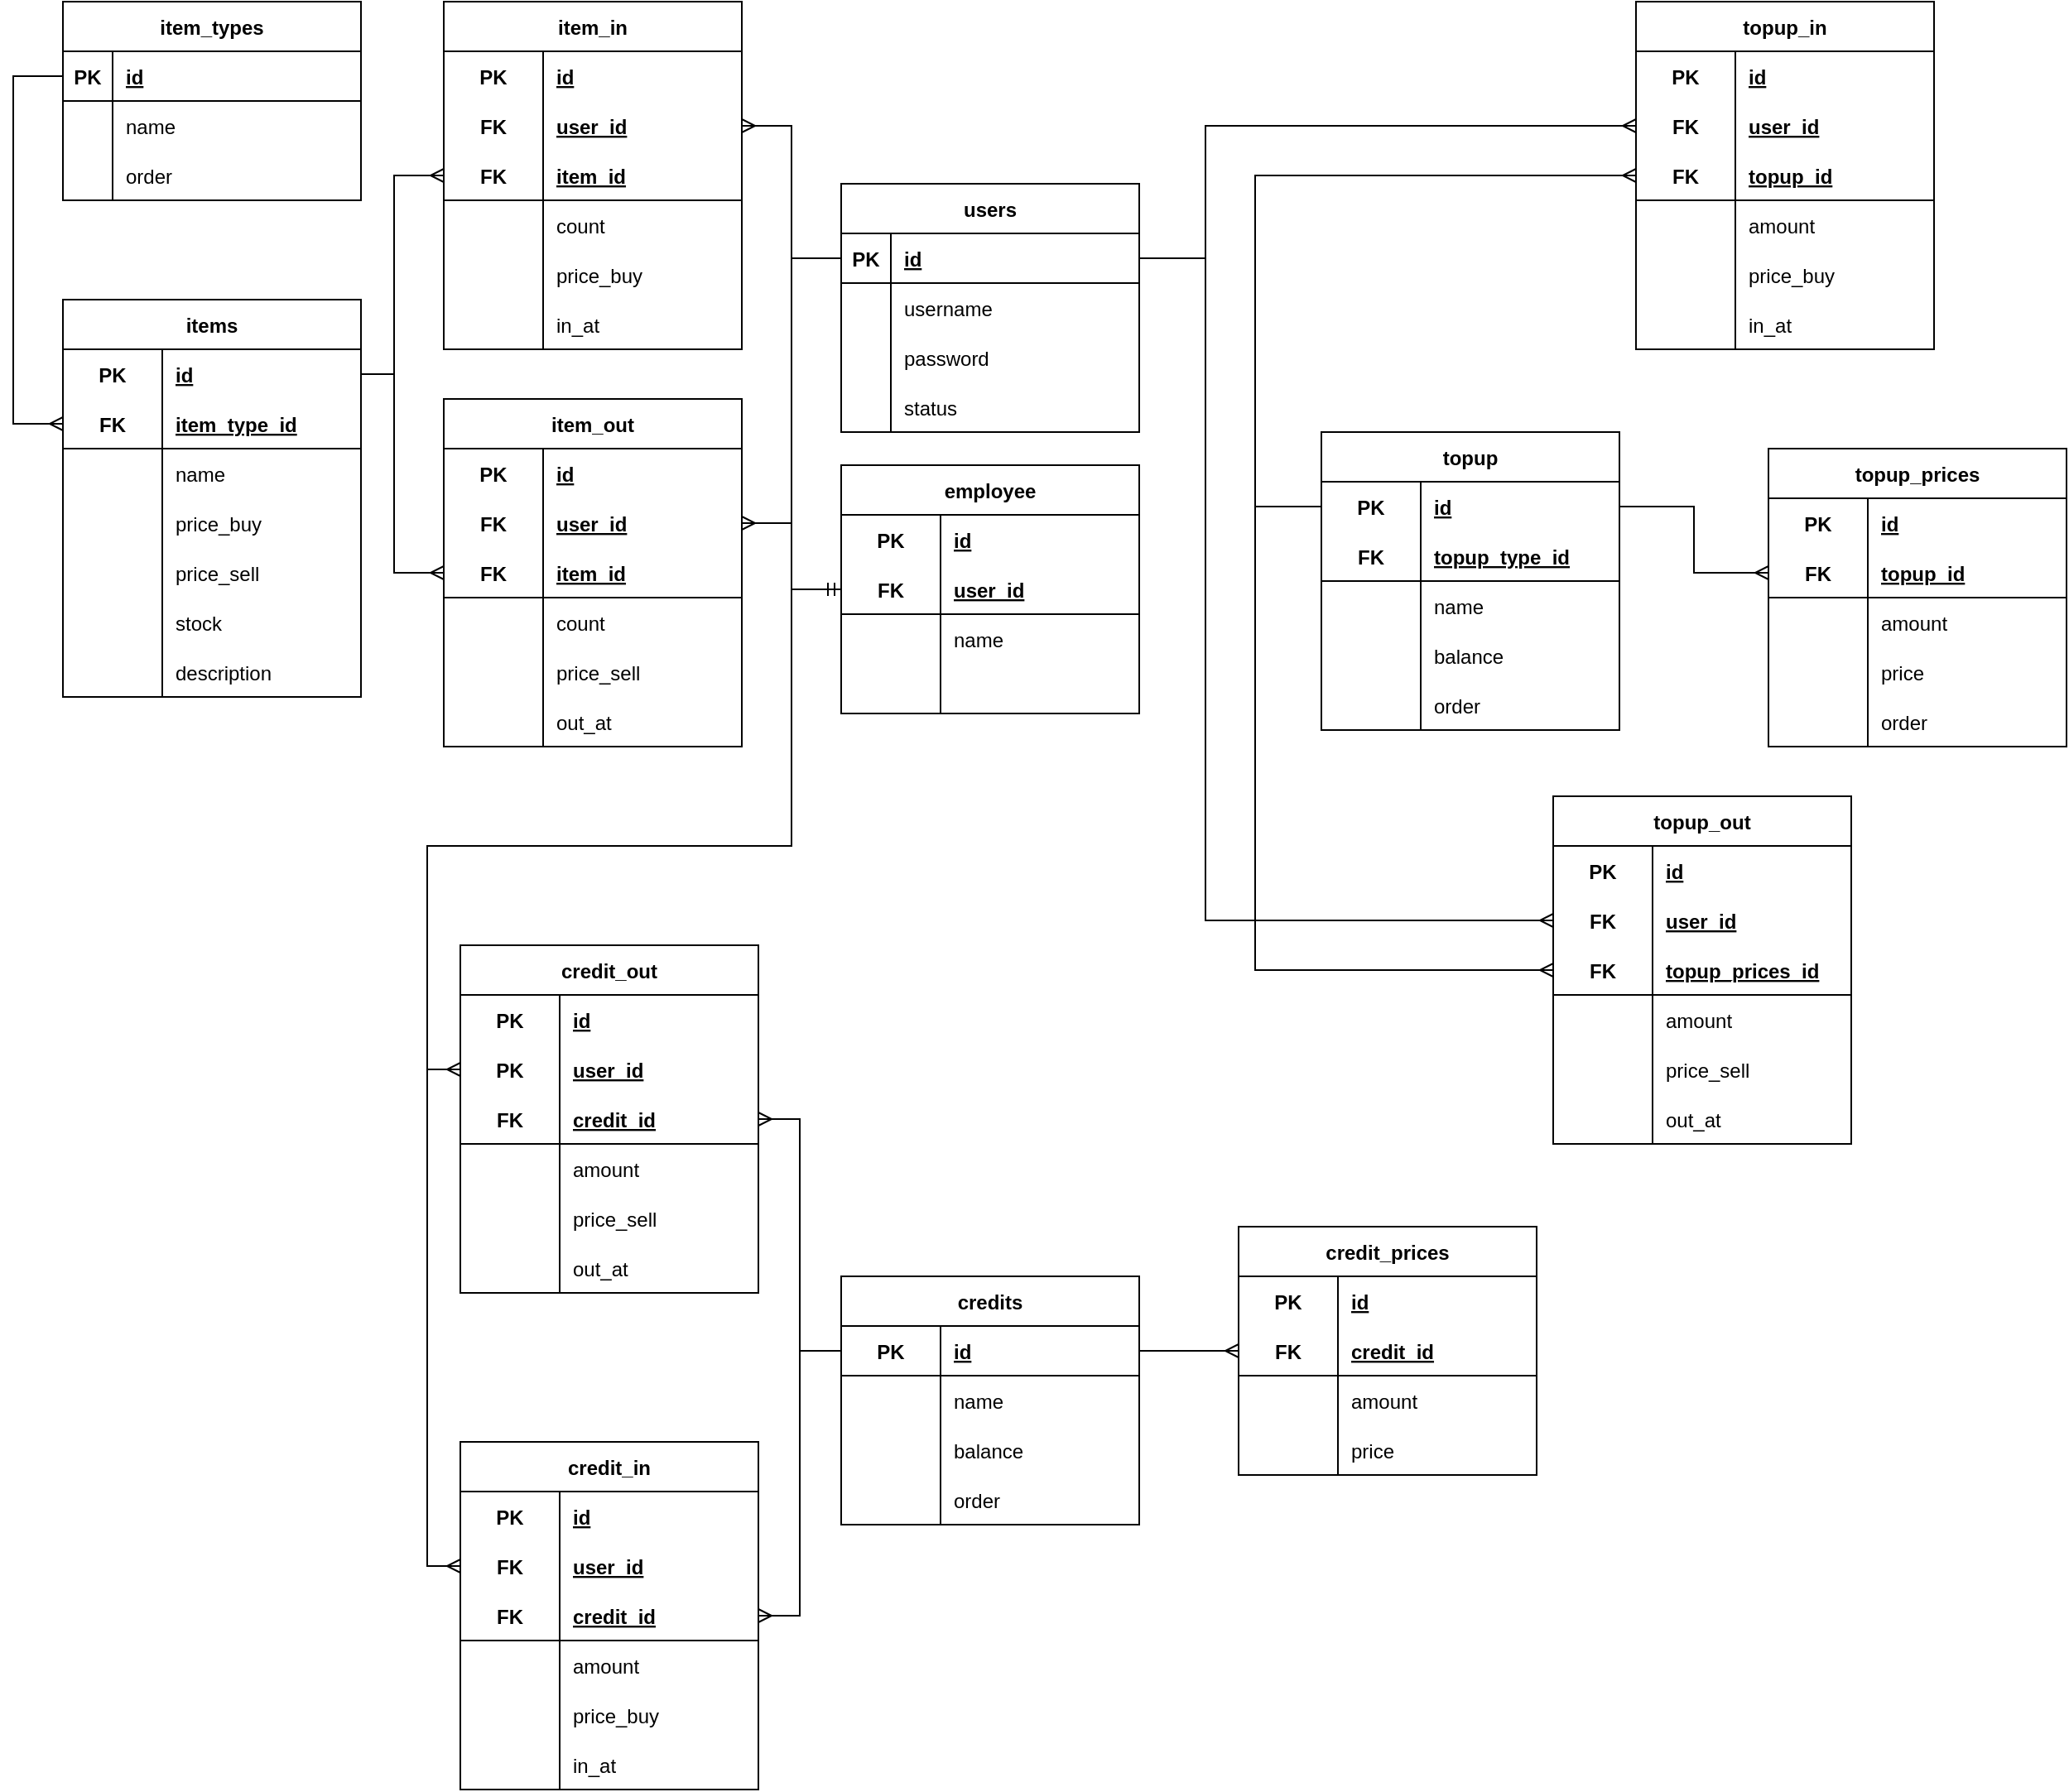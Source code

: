 <mxfile version="21.2.8" type="device">
  <diagram name="Page-1" id="VkQySsa-7uGzPgRKhNTi">
    <mxGraphModel dx="2209" dy="661" grid="1" gridSize="10" guides="1" tooltips="1" connect="1" arrows="1" fold="1" page="1" pageScale="1" pageWidth="1169" pageHeight="827" background="none" math="0" shadow="0">
      <root>
        <mxCell id="0" />
        <mxCell id="1" parent="0" />
        <mxCell id="cD0CZw2ESRrZoMLxpSPt-1" value="items" style="shape=table;startSize=30;container=1;collapsible=1;childLayout=tableLayout;fixedRows=1;rowLines=0;fontStyle=1;align=center;resizeLast=1;" parent="1" vertex="1">
          <mxGeometry x="-740" y="230" width="180" height="240" as="geometry" />
        </mxCell>
        <mxCell id="cD0CZw2ESRrZoMLxpSPt-2" value="" style="shape=tableRow;horizontal=0;startSize=0;swimlaneHead=0;swimlaneBody=0;fillColor=none;collapsible=0;dropTarget=0;points=[[0,0.5],[1,0.5]];portConstraint=eastwest;top=0;left=0;right=0;bottom=0;" parent="cD0CZw2ESRrZoMLxpSPt-1" vertex="1">
          <mxGeometry y="30" width="180" height="30" as="geometry" />
        </mxCell>
        <mxCell id="cD0CZw2ESRrZoMLxpSPt-3" value="PK" style="shape=partialRectangle;connectable=0;fillColor=none;top=0;left=0;bottom=0;right=0;fontStyle=1;overflow=hidden;" parent="cD0CZw2ESRrZoMLxpSPt-2" vertex="1">
          <mxGeometry width="60" height="30" as="geometry">
            <mxRectangle width="60" height="30" as="alternateBounds" />
          </mxGeometry>
        </mxCell>
        <mxCell id="cD0CZw2ESRrZoMLxpSPt-4" value="id" style="shape=partialRectangle;connectable=0;fillColor=none;top=0;left=0;bottom=0;right=0;align=left;spacingLeft=6;fontStyle=5;overflow=hidden;" parent="cD0CZw2ESRrZoMLxpSPt-2" vertex="1">
          <mxGeometry x="60" width="120" height="30" as="geometry">
            <mxRectangle width="120" height="30" as="alternateBounds" />
          </mxGeometry>
        </mxCell>
        <mxCell id="cD0CZw2ESRrZoMLxpSPt-5" value="" style="shape=tableRow;horizontal=0;startSize=0;swimlaneHead=0;swimlaneBody=0;fillColor=none;collapsible=0;dropTarget=0;points=[[0,0.5],[1,0.5]];portConstraint=eastwest;top=0;left=0;right=0;bottom=1;" parent="cD0CZw2ESRrZoMLxpSPt-1" vertex="1">
          <mxGeometry y="60" width="180" height="30" as="geometry" />
        </mxCell>
        <mxCell id="cD0CZw2ESRrZoMLxpSPt-6" value="FK" style="shape=partialRectangle;connectable=0;fillColor=none;top=0;left=0;bottom=0;right=0;fontStyle=1;overflow=hidden;" parent="cD0CZw2ESRrZoMLxpSPt-5" vertex="1">
          <mxGeometry width="60" height="30" as="geometry">
            <mxRectangle width="60" height="30" as="alternateBounds" />
          </mxGeometry>
        </mxCell>
        <mxCell id="cD0CZw2ESRrZoMLxpSPt-7" value="item_type_id" style="shape=partialRectangle;connectable=0;fillColor=none;top=0;left=0;bottom=0;right=0;align=left;spacingLeft=6;fontStyle=5;overflow=hidden;" parent="cD0CZw2ESRrZoMLxpSPt-5" vertex="1">
          <mxGeometry x="60" width="120" height="30" as="geometry">
            <mxRectangle width="120" height="30" as="alternateBounds" />
          </mxGeometry>
        </mxCell>
        <mxCell id="cD0CZw2ESRrZoMLxpSPt-8" value="" style="shape=tableRow;horizontal=0;startSize=0;swimlaneHead=0;swimlaneBody=0;fillColor=none;collapsible=0;dropTarget=0;points=[[0,0.5],[1,0.5]];portConstraint=eastwest;top=0;left=0;right=0;bottom=0;" parent="cD0CZw2ESRrZoMLxpSPt-1" vertex="1">
          <mxGeometry y="90" width="180" height="30" as="geometry" />
        </mxCell>
        <mxCell id="cD0CZw2ESRrZoMLxpSPt-9" value="" style="shape=partialRectangle;connectable=0;fillColor=none;top=0;left=0;bottom=0;right=0;editable=1;overflow=hidden;" parent="cD0CZw2ESRrZoMLxpSPt-8" vertex="1">
          <mxGeometry width="60" height="30" as="geometry">
            <mxRectangle width="60" height="30" as="alternateBounds" />
          </mxGeometry>
        </mxCell>
        <mxCell id="cD0CZw2ESRrZoMLxpSPt-10" value="name" style="shape=partialRectangle;connectable=0;fillColor=none;top=0;left=0;bottom=0;right=0;align=left;spacingLeft=6;overflow=hidden;" parent="cD0CZw2ESRrZoMLxpSPt-8" vertex="1">
          <mxGeometry x="60" width="120" height="30" as="geometry">
            <mxRectangle width="120" height="30" as="alternateBounds" />
          </mxGeometry>
        </mxCell>
        <mxCell id="cD0CZw2ESRrZoMLxpSPt-141" value="" style="shape=tableRow;horizontal=0;startSize=0;swimlaneHead=0;swimlaneBody=0;fillColor=none;collapsible=0;dropTarget=0;points=[[0,0.5],[1,0.5]];portConstraint=eastwest;top=0;left=0;right=0;bottom=0;" parent="cD0CZw2ESRrZoMLxpSPt-1" vertex="1">
          <mxGeometry y="120" width="180" height="30" as="geometry" />
        </mxCell>
        <mxCell id="cD0CZw2ESRrZoMLxpSPt-142" value="" style="shape=partialRectangle;connectable=0;fillColor=none;top=0;left=0;bottom=0;right=0;editable=1;overflow=hidden;" parent="cD0CZw2ESRrZoMLxpSPt-141" vertex="1">
          <mxGeometry width="60" height="30" as="geometry">
            <mxRectangle width="60" height="30" as="alternateBounds" />
          </mxGeometry>
        </mxCell>
        <mxCell id="cD0CZw2ESRrZoMLxpSPt-143" value="price_buy" style="shape=partialRectangle;connectable=0;fillColor=none;top=0;left=0;bottom=0;right=0;align=left;spacingLeft=6;overflow=hidden;" parent="cD0CZw2ESRrZoMLxpSPt-141" vertex="1">
          <mxGeometry x="60" width="120" height="30" as="geometry">
            <mxRectangle width="120" height="30" as="alternateBounds" />
          </mxGeometry>
        </mxCell>
        <mxCell id="Utdl1fhrOjrpkkGTefzd-1" value="" style="shape=tableRow;horizontal=0;startSize=0;swimlaneHead=0;swimlaneBody=0;fillColor=none;collapsible=0;dropTarget=0;points=[[0,0.5],[1,0.5]];portConstraint=eastwest;top=0;left=0;right=0;bottom=0;" parent="cD0CZw2ESRrZoMLxpSPt-1" vertex="1">
          <mxGeometry y="150" width="180" height="30" as="geometry" />
        </mxCell>
        <mxCell id="Utdl1fhrOjrpkkGTefzd-2" value="" style="shape=partialRectangle;connectable=0;fillColor=none;top=0;left=0;bottom=0;right=0;editable=1;overflow=hidden;" parent="Utdl1fhrOjrpkkGTefzd-1" vertex="1">
          <mxGeometry width="60" height="30" as="geometry">
            <mxRectangle width="60" height="30" as="alternateBounds" />
          </mxGeometry>
        </mxCell>
        <mxCell id="Utdl1fhrOjrpkkGTefzd-3" value="price_sell" style="shape=partialRectangle;connectable=0;fillColor=none;top=0;left=0;bottom=0;right=0;align=left;spacingLeft=6;overflow=hidden;" parent="Utdl1fhrOjrpkkGTefzd-1" vertex="1">
          <mxGeometry x="60" width="120" height="30" as="geometry">
            <mxRectangle width="120" height="30" as="alternateBounds" />
          </mxGeometry>
        </mxCell>
        <mxCell id="cD0CZw2ESRrZoMLxpSPt-11" value="" style="shape=tableRow;horizontal=0;startSize=0;swimlaneHead=0;swimlaneBody=0;fillColor=none;collapsible=0;dropTarget=0;points=[[0,0.5],[1,0.5]];portConstraint=eastwest;top=0;left=0;right=0;bottom=0;" parent="cD0CZw2ESRrZoMLxpSPt-1" vertex="1">
          <mxGeometry y="180" width="180" height="30" as="geometry" />
        </mxCell>
        <mxCell id="cD0CZw2ESRrZoMLxpSPt-12" value="" style="shape=partialRectangle;connectable=0;fillColor=none;top=0;left=0;bottom=0;right=0;editable=1;overflow=hidden;" parent="cD0CZw2ESRrZoMLxpSPt-11" vertex="1">
          <mxGeometry width="60" height="30" as="geometry">
            <mxRectangle width="60" height="30" as="alternateBounds" />
          </mxGeometry>
        </mxCell>
        <mxCell id="cD0CZw2ESRrZoMLxpSPt-13" value="stock" style="shape=partialRectangle;connectable=0;fillColor=none;top=0;left=0;bottom=0;right=0;align=left;spacingLeft=6;overflow=hidden;" parent="cD0CZw2ESRrZoMLxpSPt-11" vertex="1">
          <mxGeometry x="60" width="120" height="30" as="geometry">
            <mxRectangle width="120" height="30" as="alternateBounds" />
          </mxGeometry>
        </mxCell>
        <mxCell id="cD0CZw2ESRrZoMLxpSPt-251" value="" style="shape=tableRow;horizontal=0;startSize=0;swimlaneHead=0;swimlaneBody=0;fillColor=none;collapsible=0;dropTarget=0;points=[[0,0.5],[1,0.5]];portConstraint=eastwest;top=0;left=0;right=0;bottom=0;" parent="cD0CZw2ESRrZoMLxpSPt-1" vertex="1">
          <mxGeometry y="210" width="180" height="30" as="geometry" />
        </mxCell>
        <mxCell id="cD0CZw2ESRrZoMLxpSPt-252" value="" style="shape=partialRectangle;connectable=0;fillColor=none;top=0;left=0;bottom=0;right=0;editable=1;overflow=hidden;" parent="cD0CZw2ESRrZoMLxpSPt-251" vertex="1">
          <mxGeometry width="60" height="30" as="geometry">
            <mxRectangle width="60" height="30" as="alternateBounds" />
          </mxGeometry>
        </mxCell>
        <mxCell id="cD0CZw2ESRrZoMLxpSPt-253" value="description" style="shape=partialRectangle;connectable=0;fillColor=none;top=0;left=0;bottom=0;right=0;align=left;spacingLeft=6;overflow=hidden;" parent="cD0CZw2ESRrZoMLxpSPt-251" vertex="1">
          <mxGeometry x="60" width="120" height="30" as="geometry">
            <mxRectangle width="120" height="30" as="alternateBounds" />
          </mxGeometry>
        </mxCell>
        <mxCell id="cD0CZw2ESRrZoMLxpSPt-14" value="users" style="shape=table;startSize=30;container=1;collapsible=1;childLayout=tableLayout;fixedRows=1;rowLines=0;fontStyle=1;align=center;resizeLast=1;" parent="1" vertex="1">
          <mxGeometry x="-270" y="160" width="180" height="150" as="geometry" />
        </mxCell>
        <mxCell id="cD0CZw2ESRrZoMLxpSPt-15" value="" style="shape=tableRow;horizontal=0;startSize=0;swimlaneHead=0;swimlaneBody=0;fillColor=none;collapsible=0;dropTarget=0;points=[[0,0.5],[1,0.5]];portConstraint=eastwest;top=0;left=0;right=0;bottom=1;" parent="cD0CZw2ESRrZoMLxpSPt-14" vertex="1">
          <mxGeometry y="30" width="180" height="30" as="geometry" />
        </mxCell>
        <mxCell id="cD0CZw2ESRrZoMLxpSPt-16" value="PK" style="shape=partialRectangle;connectable=0;fillColor=none;top=0;left=0;bottom=0;right=0;fontStyle=1;overflow=hidden;" parent="cD0CZw2ESRrZoMLxpSPt-15" vertex="1">
          <mxGeometry width="30" height="30" as="geometry">
            <mxRectangle width="30" height="30" as="alternateBounds" />
          </mxGeometry>
        </mxCell>
        <mxCell id="cD0CZw2ESRrZoMLxpSPt-17" value="id" style="shape=partialRectangle;connectable=0;fillColor=none;top=0;left=0;bottom=0;right=0;align=left;spacingLeft=6;fontStyle=5;overflow=hidden;" parent="cD0CZw2ESRrZoMLxpSPt-15" vertex="1">
          <mxGeometry x="30" width="150" height="30" as="geometry">
            <mxRectangle width="150" height="30" as="alternateBounds" />
          </mxGeometry>
        </mxCell>
        <mxCell id="cD0CZw2ESRrZoMLxpSPt-21" value="" style="shape=tableRow;horizontal=0;startSize=0;swimlaneHead=0;swimlaneBody=0;fillColor=none;collapsible=0;dropTarget=0;points=[[0,0.5],[1,0.5]];portConstraint=eastwest;top=0;left=0;right=0;bottom=0;" parent="cD0CZw2ESRrZoMLxpSPt-14" vertex="1">
          <mxGeometry y="60" width="180" height="30" as="geometry" />
        </mxCell>
        <mxCell id="cD0CZw2ESRrZoMLxpSPt-22" value="" style="shape=partialRectangle;connectable=0;fillColor=none;top=0;left=0;bottom=0;right=0;editable=1;overflow=hidden;" parent="cD0CZw2ESRrZoMLxpSPt-21" vertex="1">
          <mxGeometry width="30" height="30" as="geometry">
            <mxRectangle width="30" height="30" as="alternateBounds" />
          </mxGeometry>
        </mxCell>
        <mxCell id="cD0CZw2ESRrZoMLxpSPt-23" value="username" style="shape=partialRectangle;connectable=0;fillColor=none;top=0;left=0;bottom=0;right=0;align=left;spacingLeft=6;overflow=hidden;" parent="cD0CZw2ESRrZoMLxpSPt-21" vertex="1">
          <mxGeometry x="30" width="150" height="30" as="geometry">
            <mxRectangle width="150" height="30" as="alternateBounds" />
          </mxGeometry>
        </mxCell>
        <mxCell id="cD0CZw2ESRrZoMLxpSPt-24" value="" style="shape=tableRow;horizontal=0;startSize=0;swimlaneHead=0;swimlaneBody=0;fillColor=none;collapsible=0;dropTarget=0;points=[[0,0.5],[1,0.5]];portConstraint=eastwest;top=0;left=0;right=0;bottom=0;" parent="cD0CZw2ESRrZoMLxpSPt-14" vertex="1">
          <mxGeometry y="90" width="180" height="30" as="geometry" />
        </mxCell>
        <mxCell id="cD0CZw2ESRrZoMLxpSPt-25" value="" style="shape=partialRectangle;connectable=0;fillColor=none;top=0;left=0;bottom=0;right=0;editable=1;overflow=hidden;" parent="cD0CZw2ESRrZoMLxpSPt-24" vertex="1">
          <mxGeometry width="30" height="30" as="geometry">
            <mxRectangle width="30" height="30" as="alternateBounds" />
          </mxGeometry>
        </mxCell>
        <mxCell id="cD0CZw2ESRrZoMLxpSPt-26" value="password" style="shape=partialRectangle;connectable=0;fillColor=none;top=0;left=0;bottom=0;right=0;align=left;spacingLeft=6;overflow=hidden;" parent="cD0CZw2ESRrZoMLxpSPt-24" vertex="1">
          <mxGeometry x="30" width="150" height="30" as="geometry">
            <mxRectangle width="150" height="30" as="alternateBounds" />
          </mxGeometry>
        </mxCell>
        <mxCell id="7xdfd1j4AZGwutu_5RMw-1" value="" style="shape=tableRow;horizontal=0;startSize=0;swimlaneHead=0;swimlaneBody=0;fillColor=none;collapsible=0;dropTarget=0;points=[[0,0.5],[1,0.5]];portConstraint=eastwest;top=0;left=0;right=0;bottom=0;" parent="cD0CZw2ESRrZoMLxpSPt-14" vertex="1">
          <mxGeometry y="120" width="180" height="30" as="geometry" />
        </mxCell>
        <mxCell id="7xdfd1j4AZGwutu_5RMw-2" value="" style="shape=partialRectangle;connectable=0;fillColor=none;top=0;left=0;bottom=0;right=0;editable=1;overflow=hidden;" parent="7xdfd1j4AZGwutu_5RMw-1" vertex="1">
          <mxGeometry width="30" height="30" as="geometry">
            <mxRectangle width="30" height="30" as="alternateBounds" />
          </mxGeometry>
        </mxCell>
        <mxCell id="7xdfd1j4AZGwutu_5RMw-3" value="status" style="shape=partialRectangle;connectable=0;fillColor=none;top=0;left=0;bottom=0;right=0;align=left;spacingLeft=6;overflow=hidden;" parent="7xdfd1j4AZGwutu_5RMw-1" vertex="1">
          <mxGeometry x="30" width="150" height="30" as="geometry">
            <mxRectangle width="150" height="30" as="alternateBounds" />
          </mxGeometry>
        </mxCell>
        <mxCell id="cD0CZw2ESRrZoMLxpSPt-40" value="item_out" style="shape=table;startSize=30;container=1;collapsible=1;childLayout=tableLayout;fixedRows=1;rowLines=0;fontStyle=1;align=center;resizeLast=1;" parent="1" vertex="1">
          <mxGeometry x="-510" y="290" width="180" height="210" as="geometry" />
        </mxCell>
        <mxCell id="cD0CZw2ESRrZoMLxpSPt-41" value="" style="shape=tableRow;horizontal=0;startSize=0;swimlaneHead=0;swimlaneBody=0;fillColor=none;collapsible=0;dropTarget=0;points=[[0,0.5],[1,0.5]];portConstraint=eastwest;top=0;left=0;right=0;bottom=0;" parent="cD0CZw2ESRrZoMLxpSPt-40" vertex="1">
          <mxGeometry y="30" width="180" height="30" as="geometry" />
        </mxCell>
        <mxCell id="cD0CZw2ESRrZoMLxpSPt-42" value="PK" style="shape=partialRectangle;connectable=0;fillColor=none;top=0;left=0;bottom=0;right=0;fontStyle=1;overflow=hidden;" parent="cD0CZw2ESRrZoMLxpSPt-41" vertex="1">
          <mxGeometry width="60" height="30" as="geometry">
            <mxRectangle width="60" height="30" as="alternateBounds" />
          </mxGeometry>
        </mxCell>
        <mxCell id="cD0CZw2ESRrZoMLxpSPt-43" value="id" style="shape=partialRectangle;connectable=0;fillColor=none;top=0;left=0;bottom=0;right=0;align=left;spacingLeft=6;fontStyle=5;overflow=hidden;" parent="cD0CZw2ESRrZoMLxpSPt-41" vertex="1">
          <mxGeometry x="60" width="120" height="30" as="geometry">
            <mxRectangle width="120" height="30" as="alternateBounds" />
          </mxGeometry>
        </mxCell>
        <mxCell id="cD0CZw2ESRrZoMLxpSPt-92" value="" style="shape=tableRow;horizontal=0;startSize=0;swimlaneHead=0;swimlaneBody=0;fillColor=none;collapsible=0;dropTarget=0;points=[[0,0.5],[1,0.5]];portConstraint=eastwest;top=0;left=0;right=0;bottom=0;" parent="cD0CZw2ESRrZoMLxpSPt-40" vertex="1">
          <mxGeometry y="60" width="180" height="30" as="geometry" />
        </mxCell>
        <mxCell id="cD0CZw2ESRrZoMLxpSPt-93" value="FK" style="shape=partialRectangle;connectable=0;fillColor=none;top=0;left=0;bottom=0;right=0;fontStyle=1;overflow=hidden;" parent="cD0CZw2ESRrZoMLxpSPt-92" vertex="1">
          <mxGeometry width="60" height="30" as="geometry">
            <mxRectangle width="60" height="30" as="alternateBounds" />
          </mxGeometry>
        </mxCell>
        <mxCell id="cD0CZw2ESRrZoMLxpSPt-94" value="user_id" style="shape=partialRectangle;connectable=0;fillColor=none;top=0;left=0;bottom=0;right=0;align=left;spacingLeft=6;fontStyle=5;overflow=hidden;" parent="cD0CZw2ESRrZoMLxpSPt-92" vertex="1">
          <mxGeometry x="60" width="120" height="30" as="geometry">
            <mxRectangle width="120" height="30" as="alternateBounds" />
          </mxGeometry>
        </mxCell>
        <mxCell id="cD0CZw2ESRrZoMLxpSPt-44" value="" style="shape=tableRow;horizontal=0;startSize=0;swimlaneHead=0;swimlaneBody=0;fillColor=none;collapsible=0;dropTarget=0;points=[[0,0.5],[1,0.5]];portConstraint=eastwest;top=0;left=0;right=0;bottom=1;" parent="cD0CZw2ESRrZoMLxpSPt-40" vertex="1">
          <mxGeometry y="90" width="180" height="30" as="geometry" />
        </mxCell>
        <mxCell id="cD0CZw2ESRrZoMLxpSPt-45" value="FK" style="shape=partialRectangle;connectable=0;fillColor=none;top=0;left=0;bottom=0;right=0;fontStyle=1;overflow=hidden;" parent="cD0CZw2ESRrZoMLxpSPt-44" vertex="1">
          <mxGeometry width="60" height="30" as="geometry">
            <mxRectangle width="60" height="30" as="alternateBounds" />
          </mxGeometry>
        </mxCell>
        <mxCell id="cD0CZw2ESRrZoMLxpSPt-46" value="item_id" style="shape=partialRectangle;connectable=0;fillColor=none;top=0;left=0;bottom=0;right=0;align=left;spacingLeft=6;fontStyle=5;overflow=hidden;" parent="cD0CZw2ESRrZoMLxpSPt-44" vertex="1">
          <mxGeometry x="60" width="120" height="30" as="geometry">
            <mxRectangle width="120" height="30" as="alternateBounds" />
          </mxGeometry>
        </mxCell>
        <mxCell id="cD0CZw2ESRrZoMLxpSPt-47" value="" style="shape=tableRow;horizontal=0;startSize=0;swimlaneHead=0;swimlaneBody=0;fillColor=none;collapsible=0;dropTarget=0;points=[[0,0.5],[1,0.5]];portConstraint=eastwest;top=0;left=0;right=0;bottom=0;" parent="cD0CZw2ESRrZoMLxpSPt-40" vertex="1">
          <mxGeometry y="120" width="180" height="30" as="geometry" />
        </mxCell>
        <mxCell id="cD0CZw2ESRrZoMLxpSPt-48" value="" style="shape=partialRectangle;connectable=0;fillColor=none;top=0;left=0;bottom=0;right=0;editable=1;overflow=hidden;" parent="cD0CZw2ESRrZoMLxpSPt-47" vertex="1">
          <mxGeometry width="60" height="30" as="geometry">
            <mxRectangle width="60" height="30" as="alternateBounds" />
          </mxGeometry>
        </mxCell>
        <mxCell id="cD0CZw2ESRrZoMLxpSPt-49" value="count" style="shape=partialRectangle;connectable=0;fillColor=none;top=0;left=0;bottom=0;right=0;align=left;spacingLeft=6;overflow=hidden;" parent="cD0CZw2ESRrZoMLxpSPt-47" vertex="1">
          <mxGeometry x="60" width="120" height="30" as="geometry">
            <mxRectangle width="120" height="30" as="alternateBounds" />
          </mxGeometry>
        </mxCell>
        <mxCell id="cD0CZw2ESRrZoMLxpSPt-50" value="" style="shape=tableRow;horizontal=0;startSize=0;swimlaneHead=0;swimlaneBody=0;fillColor=none;collapsible=0;dropTarget=0;points=[[0,0.5],[1,0.5]];portConstraint=eastwest;top=0;left=0;right=0;bottom=0;" parent="cD0CZw2ESRrZoMLxpSPt-40" vertex="1">
          <mxGeometry y="150" width="180" height="30" as="geometry" />
        </mxCell>
        <mxCell id="cD0CZw2ESRrZoMLxpSPt-51" value="" style="shape=partialRectangle;connectable=0;fillColor=none;top=0;left=0;bottom=0;right=0;editable=1;overflow=hidden;" parent="cD0CZw2ESRrZoMLxpSPt-50" vertex="1">
          <mxGeometry width="60" height="30" as="geometry">
            <mxRectangle width="60" height="30" as="alternateBounds" />
          </mxGeometry>
        </mxCell>
        <mxCell id="cD0CZw2ESRrZoMLxpSPt-52" value="price_sell" style="shape=partialRectangle;connectable=0;fillColor=none;top=0;left=0;bottom=0;right=0;align=left;spacingLeft=6;overflow=hidden;" parent="cD0CZw2ESRrZoMLxpSPt-50" vertex="1">
          <mxGeometry x="60" width="120" height="30" as="geometry">
            <mxRectangle width="120" height="30" as="alternateBounds" />
          </mxGeometry>
        </mxCell>
        <mxCell id="yz5Hws1yGaBZPg1mk6aL-5" value="" style="shape=tableRow;horizontal=0;startSize=0;swimlaneHead=0;swimlaneBody=0;fillColor=none;collapsible=0;dropTarget=0;points=[[0,0.5],[1,0.5]];portConstraint=eastwest;top=0;left=0;right=0;bottom=0;" parent="cD0CZw2ESRrZoMLxpSPt-40" vertex="1">
          <mxGeometry y="180" width="180" height="30" as="geometry" />
        </mxCell>
        <mxCell id="yz5Hws1yGaBZPg1mk6aL-6" value="" style="shape=partialRectangle;connectable=0;fillColor=none;top=0;left=0;bottom=0;right=0;editable=1;overflow=hidden;" parent="yz5Hws1yGaBZPg1mk6aL-5" vertex="1">
          <mxGeometry width="60" height="30" as="geometry">
            <mxRectangle width="60" height="30" as="alternateBounds" />
          </mxGeometry>
        </mxCell>
        <mxCell id="yz5Hws1yGaBZPg1mk6aL-7" value="out_at" style="shape=partialRectangle;connectable=0;fillColor=none;top=0;left=0;bottom=0;right=0;align=left;spacingLeft=6;overflow=hidden;" parent="yz5Hws1yGaBZPg1mk6aL-5" vertex="1">
          <mxGeometry x="60" width="120" height="30" as="geometry">
            <mxRectangle width="120" height="30" as="alternateBounds" />
          </mxGeometry>
        </mxCell>
        <mxCell id="cD0CZw2ESRrZoMLxpSPt-79" value="employee" style="shape=table;startSize=30;container=1;collapsible=1;childLayout=tableLayout;fixedRows=1;rowLines=0;fontStyle=1;align=center;resizeLast=1;" parent="1" vertex="1">
          <mxGeometry x="-270" y="330" width="180" height="150" as="geometry" />
        </mxCell>
        <mxCell id="cD0CZw2ESRrZoMLxpSPt-80" value="" style="shape=tableRow;horizontal=0;startSize=0;swimlaneHead=0;swimlaneBody=0;fillColor=none;collapsible=0;dropTarget=0;points=[[0,0.5],[1,0.5]];portConstraint=eastwest;top=0;left=0;right=0;bottom=0;" parent="cD0CZw2ESRrZoMLxpSPt-79" vertex="1">
          <mxGeometry y="30" width="180" height="30" as="geometry" />
        </mxCell>
        <mxCell id="cD0CZw2ESRrZoMLxpSPt-81" value="PK" style="shape=partialRectangle;connectable=0;fillColor=none;top=0;left=0;bottom=0;right=0;fontStyle=1;overflow=hidden;" parent="cD0CZw2ESRrZoMLxpSPt-80" vertex="1">
          <mxGeometry width="60" height="30" as="geometry">
            <mxRectangle width="60" height="30" as="alternateBounds" />
          </mxGeometry>
        </mxCell>
        <mxCell id="cD0CZw2ESRrZoMLxpSPt-82" value="id" style="shape=partialRectangle;connectable=0;fillColor=none;top=0;left=0;bottom=0;right=0;align=left;spacingLeft=6;fontStyle=5;overflow=hidden;" parent="cD0CZw2ESRrZoMLxpSPt-80" vertex="1">
          <mxGeometry x="60" width="120" height="30" as="geometry">
            <mxRectangle width="120" height="30" as="alternateBounds" />
          </mxGeometry>
        </mxCell>
        <mxCell id="cD0CZw2ESRrZoMLxpSPt-83" value="" style="shape=tableRow;horizontal=0;startSize=0;swimlaneHead=0;swimlaneBody=0;fillColor=none;collapsible=0;dropTarget=0;points=[[0,0.5],[1,0.5]];portConstraint=eastwest;top=0;left=0;right=0;bottom=1;" parent="cD0CZw2ESRrZoMLxpSPt-79" vertex="1">
          <mxGeometry y="60" width="180" height="30" as="geometry" />
        </mxCell>
        <mxCell id="cD0CZw2ESRrZoMLxpSPt-84" value="FK" style="shape=partialRectangle;connectable=0;fillColor=none;top=0;left=0;bottom=0;right=0;fontStyle=1;overflow=hidden;" parent="cD0CZw2ESRrZoMLxpSPt-83" vertex="1">
          <mxGeometry width="60" height="30" as="geometry">
            <mxRectangle width="60" height="30" as="alternateBounds" />
          </mxGeometry>
        </mxCell>
        <mxCell id="cD0CZw2ESRrZoMLxpSPt-85" value="user_id" style="shape=partialRectangle;connectable=0;fillColor=none;top=0;left=0;bottom=0;right=0;align=left;spacingLeft=6;fontStyle=5;overflow=hidden;" parent="cD0CZw2ESRrZoMLxpSPt-83" vertex="1">
          <mxGeometry x="60" width="120" height="30" as="geometry">
            <mxRectangle width="120" height="30" as="alternateBounds" />
          </mxGeometry>
        </mxCell>
        <mxCell id="cD0CZw2ESRrZoMLxpSPt-86" value="" style="shape=tableRow;horizontal=0;startSize=0;swimlaneHead=0;swimlaneBody=0;fillColor=none;collapsible=0;dropTarget=0;points=[[0,0.5],[1,0.5]];portConstraint=eastwest;top=0;left=0;right=0;bottom=0;" parent="cD0CZw2ESRrZoMLxpSPt-79" vertex="1">
          <mxGeometry y="90" width="180" height="30" as="geometry" />
        </mxCell>
        <mxCell id="cD0CZw2ESRrZoMLxpSPt-87" value="" style="shape=partialRectangle;connectable=0;fillColor=none;top=0;left=0;bottom=0;right=0;editable=1;overflow=hidden;" parent="cD0CZw2ESRrZoMLxpSPt-86" vertex="1">
          <mxGeometry width="60" height="30" as="geometry">
            <mxRectangle width="60" height="30" as="alternateBounds" />
          </mxGeometry>
        </mxCell>
        <mxCell id="cD0CZw2ESRrZoMLxpSPt-88" value="name" style="shape=partialRectangle;connectable=0;fillColor=none;top=0;left=0;bottom=0;right=0;align=left;spacingLeft=6;overflow=hidden;" parent="cD0CZw2ESRrZoMLxpSPt-86" vertex="1">
          <mxGeometry x="60" width="120" height="30" as="geometry">
            <mxRectangle width="120" height="30" as="alternateBounds" />
          </mxGeometry>
        </mxCell>
        <mxCell id="cD0CZw2ESRrZoMLxpSPt-89" value="" style="shape=tableRow;horizontal=0;startSize=0;swimlaneHead=0;swimlaneBody=0;fillColor=none;collapsible=0;dropTarget=0;points=[[0,0.5],[1,0.5]];portConstraint=eastwest;top=0;left=0;right=0;bottom=0;" parent="cD0CZw2ESRrZoMLxpSPt-79" vertex="1">
          <mxGeometry y="120" width="180" height="30" as="geometry" />
        </mxCell>
        <mxCell id="cD0CZw2ESRrZoMLxpSPt-90" value="" style="shape=partialRectangle;connectable=0;fillColor=none;top=0;left=0;bottom=0;right=0;editable=1;overflow=hidden;" parent="cD0CZw2ESRrZoMLxpSPt-89" vertex="1">
          <mxGeometry width="60" height="30" as="geometry">
            <mxRectangle width="60" height="30" as="alternateBounds" />
          </mxGeometry>
        </mxCell>
        <mxCell id="cD0CZw2ESRrZoMLxpSPt-91" value="" style="shape=partialRectangle;connectable=0;fillColor=none;top=0;left=0;bottom=0;right=0;align=left;spacingLeft=6;overflow=hidden;" parent="cD0CZw2ESRrZoMLxpSPt-89" vertex="1">
          <mxGeometry x="60" width="120" height="30" as="geometry">
            <mxRectangle width="120" height="30" as="alternateBounds" />
          </mxGeometry>
        </mxCell>
        <mxCell id="cD0CZw2ESRrZoMLxpSPt-108" value="item_types" style="shape=table;startSize=30;container=1;collapsible=1;childLayout=tableLayout;fixedRows=1;rowLines=0;fontStyle=1;align=center;resizeLast=1;" parent="1" vertex="1">
          <mxGeometry x="-740" y="50" width="180" height="120" as="geometry" />
        </mxCell>
        <mxCell id="cD0CZw2ESRrZoMLxpSPt-109" value="" style="shape=tableRow;horizontal=0;startSize=0;swimlaneHead=0;swimlaneBody=0;fillColor=none;collapsible=0;dropTarget=0;points=[[0,0.5],[1,0.5]];portConstraint=eastwest;top=0;left=0;right=0;bottom=1;" parent="cD0CZw2ESRrZoMLxpSPt-108" vertex="1">
          <mxGeometry y="30" width="180" height="30" as="geometry" />
        </mxCell>
        <mxCell id="cD0CZw2ESRrZoMLxpSPt-110" value="PK" style="shape=partialRectangle;connectable=0;fillColor=none;top=0;left=0;bottom=0;right=0;fontStyle=1;overflow=hidden;" parent="cD0CZw2ESRrZoMLxpSPt-109" vertex="1">
          <mxGeometry width="30" height="30" as="geometry">
            <mxRectangle width="30" height="30" as="alternateBounds" />
          </mxGeometry>
        </mxCell>
        <mxCell id="cD0CZw2ESRrZoMLxpSPt-111" value="id" style="shape=partialRectangle;connectable=0;fillColor=none;top=0;left=0;bottom=0;right=0;align=left;spacingLeft=6;fontStyle=5;overflow=hidden;" parent="cD0CZw2ESRrZoMLxpSPt-109" vertex="1">
          <mxGeometry x="30" width="150" height="30" as="geometry">
            <mxRectangle width="150" height="30" as="alternateBounds" />
          </mxGeometry>
        </mxCell>
        <mxCell id="cD0CZw2ESRrZoMLxpSPt-112" value="" style="shape=tableRow;horizontal=0;startSize=0;swimlaneHead=0;swimlaneBody=0;fillColor=none;collapsible=0;dropTarget=0;points=[[0,0.5],[1,0.5]];portConstraint=eastwest;top=0;left=0;right=0;bottom=0;" parent="cD0CZw2ESRrZoMLxpSPt-108" vertex="1">
          <mxGeometry y="60" width="180" height="30" as="geometry" />
        </mxCell>
        <mxCell id="cD0CZw2ESRrZoMLxpSPt-113" value="" style="shape=partialRectangle;connectable=0;fillColor=none;top=0;left=0;bottom=0;right=0;editable=1;overflow=hidden;" parent="cD0CZw2ESRrZoMLxpSPt-112" vertex="1">
          <mxGeometry width="30" height="30" as="geometry">
            <mxRectangle width="30" height="30" as="alternateBounds" />
          </mxGeometry>
        </mxCell>
        <mxCell id="cD0CZw2ESRrZoMLxpSPt-114" value="name" style="shape=partialRectangle;connectable=0;fillColor=none;top=0;left=0;bottom=0;right=0;align=left;spacingLeft=6;overflow=hidden;" parent="cD0CZw2ESRrZoMLxpSPt-112" vertex="1">
          <mxGeometry x="30" width="150" height="30" as="geometry">
            <mxRectangle width="150" height="30" as="alternateBounds" />
          </mxGeometry>
        </mxCell>
        <mxCell id="cD0CZw2ESRrZoMLxpSPt-115" value="" style="shape=tableRow;horizontal=0;startSize=0;swimlaneHead=0;swimlaneBody=0;fillColor=none;collapsible=0;dropTarget=0;points=[[0,0.5],[1,0.5]];portConstraint=eastwest;top=0;left=0;right=0;bottom=0;" parent="cD0CZw2ESRrZoMLxpSPt-108" vertex="1">
          <mxGeometry y="90" width="180" height="30" as="geometry" />
        </mxCell>
        <mxCell id="cD0CZw2ESRrZoMLxpSPt-116" value="" style="shape=partialRectangle;connectable=0;fillColor=none;top=0;left=0;bottom=0;right=0;editable=1;overflow=hidden;" parent="cD0CZw2ESRrZoMLxpSPt-115" vertex="1">
          <mxGeometry width="30" height="30" as="geometry">
            <mxRectangle width="30" height="30" as="alternateBounds" />
          </mxGeometry>
        </mxCell>
        <mxCell id="cD0CZw2ESRrZoMLxpSPt-117" value="order" style="shape=partialRectangle;connectable=0;fillColor=none;top=0;left=0;bottom=0;right=0;align=left;spacingLeft=6;overflow=hidden;" parent="cD0CZw2ESRrZoMLxpSPt-115" vertex="1">
          <mxGeometry x="30" width="150" height="30" as="geometry">
            <mxRectangle width="150" height="30" as="alternateBounds" />
          </mxGeometry>
        </mxCell>
        <mxCell id="cD0CZw2ESRrZoMLxpSPt-118" value="topup" style="shape=table;startSize=30;container=1;collapsible=1;childLayout=tableLayout;fixedRows=1;rowLines=0;fontStyle=1;align=center;resizeLast=1;" parent="1" vertex="1">
          <mxGeometry x="20" y="310" width="180" height="180" as="geometry" />
        </mxCell>
        <mxCell id="cD0CZw2ESRrZoMLxpSPt-119" value="" style="shape=tableRow;horizontal=0;startSize=0;swimlaneHead=0;swimlaneBody=0;fillColor=none;collapsible=0;dropTarget=0;points=[[0,0.5],[1,0.5]];portConstraint=eastwest;top=0;left=0;right=0;bottom=0;" parent="cD0CZw2ESRrZoMLxpSPt-118" vertex="1">
          <mxGeometry y="30" width="180" height="30" as="geometry" />
        </mxCell>
        <mxCell id="cD0CZw2ESRrZoMLxpSPt-120" value="PK" style="shape=partialRectangle;connectable=0;fillColor=none;top=0;left=0;bottom=0;right=0;fontStyle=1;overflow=hidden;" parent="cD0CZw2ESRrZoMLxpSPt-119" vertex="1">
          <mxGeometry width="60" height="30" as="geometry">
            <mxRectangle width="60" height="30" as="alternateBounds" />
          </mxGeometry>
        </mxCell>
        <mxCell id="cD0CZw2ESRrZoMLxpSPt-121" value="id" style="shape=partialRectangle;connectable=0;fillColor=none;top=0;left=0;bottom=0;right=0;align=left;spacingLeft=6;fontStyle=5;overflow=hidden;" parent="cD0CZw2ESRrZoMLxpSPt-119" vertex="1">
          <mxGeometry x="60" width="120" height="30" as="geometry">
            <mxRectangle width="120" height="30" as="alternateBounds" />
          </mxGeometry>
        </mxCell>
        <mxCell id="cD0CZw2ESRrZoMLxpSPt-122" value="" style="shape=tableRow;horizontal=0;startSize=0;swimlaneHead=0;swimlaneBody=0;fillColor=none;collapsible=0;dropTarget=0;points=[[0,0.5],[1,0.5]];portConstraint=eastwest;top=0;left=0;right=0;bottom=1;" parent="cD0CZw2ESRrZoMLxpSPt-118" vertex="1">
          <mxGeometry y="60" width="180" height="30" as="geometry" />
        </mxCell>
        <mxCell id="cD0CZw2ESRrZoMLxpSPt-123" value="FK" style="shape=partialRectangle;connectable=0;fillColor=none;top=0;left=0;bottom=0;right=0;fontStyle=1;overflow=hidden;" parent="cD0CZw2ESRrZoMLxpSPt-122" vertex="1">
          <mxGeometry width="60" height="30" as="geometry">
            <mxRectangle width="60" height="30" as="alternateBounds" />
          </mxGeometry>
        </mxCell>
        <mxCell id="cD0CZw2ESRrZoMLxpSPt-124" value="topup_type_id" style="shape=partialRectangle;connectable=0;fillColor=none;top=0;left=0;bottom=0;right=0;align=left;spacingLeft=6;fontStyle=5;overflow=hidden;" parent="cD0CZw2ESRrZoMLxpSPt-122" vertex="1">
          <mxGeometry x="60" width="120" height="30" as="geometry">
            <mxRectangle width="120" height="30" as="alternateBounds" />
          </mxGeometry>
        </mxCell>
        <mxCell id="cD0CZw2ESRrZoMLxpSPt-125" value="" style="shape=tableRow;horizontal=0;startSize=0;swimlaneHead=0;swimlaneBody=0;fillColor=none;collapsible=0;dropTarget=0;points=[[0,0.5],[1,0.5]];portConstraint=eastwest;top=0;left=0;right=0;bottom=0;" parent="cD0CZw2ESRrZoMLxpSPt-118" vertex="1">
          <mxGeometry y="90" width="180" height="30" as="geometry" />
        </mxCell>
        <mxCell id="cD0CZw2ESRrZoMLxpSPt-126" value="" style="shape=partialRectangle;connectable=0;fillColor=none;top=0;left=0;bottom=0;right=0;editable=1;overflow=hidden;" parent="cD0CZw2ESRrZoMLxpSPt-125" vertex="1">
          <mxGeometry width="60" height="30" as="geometry">
            <mxRectangle width="60" height="30" as="alternateBounds" />
          </mxGeometry>
        </mxCell>
        <mxCell id="cD0CZw2ESRrZoMLxpSPt-127" value="name" style="shape=partialRectangle;connectable=0;fillColor=none;top=0;left=0;bottom=0;right=0;align=left;spacingLeft=6;overflow=hidden;" parent="cD0CZw2ESRrZoMLxpSPt-125" vertex="1">
          <mxGeometry x="60" width="120" height="30" as="geometry">
            <mxRectangle width="120" height="30" as="alternateBounds" />
          </mxGeometry>
        </mxCell>
        <mxCell id="cD0CZw2ESRrZoMLxpSPt-254" value="" style="shape=tableRow;horizontal=0;startSize=0;swimlaneHead=0;swimlaneBody=0;fillColor=none;collapsible=0;dropTarget=0;points=[[0,0.5],[1,0.5]];portConstraint=eastwest;top=0;left=0;right=0;bottom=0;" parent="cD0CZw2ESRrZoMLxpSPt-118" vertex="1">
          <mxGeometry y="120" width="180" height="30" as="geometry" />
        </mxCell>
        <mxCell id="cD0CZw2ESRrZoMLxpSPt-255" value="" style="shape=partialRectangle;connectable=0;fillColor=none;top=0;left=0;bottom=0;right=0;editable=1;overflow=hidden;" parent="cD0CZw2ESRrZoMLxpSPt-254" vertex="1">
          <mxGeometry width="60" height="30" as="geometry">
            <mxRectangle width="60" height="30" as="alternateBounds" />
          </mxGeometry>
        </mxCell>
        <mxCell id="cD0CZw2ESRrZoMLxpSPt-256" value="balance" style="shape=partialRectangle;connectable=0;fillColor=none;top=0;left=0;bottom=0;right=0;align=left;spacingLeft=6;overflow=hidden;" parent="cD0CZw2ESRrZoMLxpSPt-254" vertex="1">
          <mxGeometry x="60" width="120" height="30" as="geometry">
            <mxRectangle width="120" height="30" as="alternateBounds" />
          </mxGeometry>
        </mxCell>
        <mxCell id="cD0CZw2ESRrZoMLxpSPt-128" value="" style="shape=tableRow;horizontal=0;startSize=0;swimlaneHead=0;swimlaneBody=0;fillColor=none;collapsible=0;dropTarget=0;points=[[0,0.5],[1,0.5]];portConstraint=eastwest;top=0;left=0;right=0;bottom=0;" parent="cD0CZw2ESRrZoMLxpSPt-118" vertex="1">
          <mxGeometry y="150" width="180" height="30" as="geometry" />
        </mxCell>
        <mxCell id="cD0CZw2ESRrZoMLxpSPt-129" value="" style="shape=partialRectangle;connectable=0;fillColor=none;top=0;left=0;bottom=0;right=0;editable=1;overflow=hidden;" parent="cD0CZw2ESRrZoMLxpSPt-128" vertex="1">
          <mxGeometry width="60" height="30" as="geometry">
            <mxRectangle width="60" height="30" as="alternateBounds" />
          </mxGeometry>
        </mxCell>
        <mxCell id="cD0CZw2ESRrZoMLxpSPt-130" value="order" style="shape=partialRectangle;connectable=0;fillColor=none;top=0;left=0;bottom=0;right=0;align=left;spacingLeft=6;overflow=hidden;" parent="cD0CZw2ESRrZoMLxpSPt-128" vertex="1">
          <mxGeometry x="60" width="120" height="30" as="geometry">
            <mxRectangle width="120" height="30" as="alternateBounds" />
          </mxGeometry>
        </mxCell>
        <mxCell id="cD0CZw2ESRrZoMLxpSPt-160" value="topup_prices" style="shape=table;startSize=30;container=1;collapsible=1;childLayout=tableLayout;fixedRows=1;rowLines=0;fontStyle=1;align=center;resizeLast=1;" parent="1" vertex="1">
          <mxGeometry x="290" y="320" width="180" height="180" as="geometry" />
        </mxCell>
        <mxCell id="cD0CZw2ESRrZoMLxpSPt-161" value="" style="shape=tableRow;horizontal=0;startSize=0;swimlaneHead=0;swimlaneBody=0;fillColor=none;collapsible=0;dropTarget=0;points=[[0,0.5],[1,0.5]];portConstraint=eastwest;top=0;left=0;right=0;bottom=0;" parent="cD0CZw2ESRrZoMLxpSPt-160" vertex="1">
          <mxGeometry y="30" width="180" height="30" as="geometry" />
        </mxCell>
        <mxCell id="cD0CZw2ESRrZoMLxpSPt-162" value="PK" style="shape=partialRectangle;connectable=0;fillColor=none;top=0;left=0;bottom=0;right=0;fontStyle=1;overflow=hidden;" parent="cD0CZw2ESRrZoMLxpSPt-161" vertex="1">
          <mxGeometry width="60" height="30" as="geometry">
            <mxRectangle width="60" height="30" as="alternateBounds" />
          </mxGeometry>
        </mxCell>
        <mxCell id="cD0CZw2ESRrZoMLxpSPt-163" value="id" style="shape=partialRectangle;connectable=0;fillColor=none;top=0;left=0;bottom=0;right=0;align=left;spacingLeft=6;fontStyle=5;overflow=hidden;" parent="cD0CZw2ESRrZoMLxpSPt-161" vertex="1">
          <mxGeometry x="60" width="120" height="30" as="geometry">
            <mxRectangle width="120" height="30" as="alternateBounds" />
          </mxGeometry>
        </mxCell>
        <mxCell id="cD0CZw2ESRrZoMLxpSPt-164" value="" style="shape=tableRow;horizontal=0;startSize=0;swimlaneHead=0;swimlaneBody=0;fillColor=none;collapsible=0;dropTarget=0;points=[[0,0.5],[1,0.5]];portConstraint=eastwest;top=0;left=0;right=0;bottom=1;" parent="cD0CZw2ESRrZoMLxpSPt-160" vertex="1">
          <mxGeometry y="60" width="180" height="30" as="geometry" />
        </mxCell>
        <mxCell id="cD0CZw2ESRrZoMLxpSPt-165" value="FK" style="shape=partialRectangle;connectable=0;fillColor=none;top=0;left=0;bottom=0;right=0;fontStyle=1;overflow=hidden;" parent="cD0CZw2ESRrZoMLxpSPt-164" vertex="1">
          <mxGeometry width="60" height="30" as="geometry">
            <mxRectangle width="60" height="30" as="alternateBounds" />
          </mxGeometry>
        </mxCell>
        <mxCell id="cD0CZw2ESRrZoMLxpSPt-166" value="topup_id" style="shape=partialRectangle;connectable=0;fillColor=none;top=0;left=0;bottom=0;right=0;align=left;spacingLeft=6;fontStyle=5;overflow=hidden;" parent="cD0CZw2ESRrZoMLxpSPt-164" vertex="1">
          <mxGeometry x="60" width="120" height="30" as="geometry">
            <mxRectangle width="120" height="30" as="alternateBounds" />
          </mxGeometry>
        </mxCell>
        <mxCell id="cD0CZw2ESRrZoMLxpSPt-167" value="" style="shape=tableRow;horizontal=0;startSize=0;swimlaneHead=0;swimlaneBody=0;fillColor=none;collapsible=0;dropTarget=0;points=[[0,0.5],[1,0.5]];portConstraint=eastwest;top=0;left=0;right=0;bottom=0;" parent="cD0CZw2ESRrZoMLxpSPt-160" vertex="1">
          <mxGeometry y="90" width="180" height="30" as="geometry" />
        </mxCell>
        <mxCell id="cD0CZw2ESRrZoMLxpSPt-168" value="" style="shape=partialRectangle;connectable=0;fillColor=none;top=0;left=0;bottom=0;right=0;editable=1;overflow=hidden;" parent="cD0CZw2ESRrZoMLxpSPt-167" vertex="1">
          <mxGeometry width="60" height="30" as="geometry">
            <mxRectangle width="60" height="30" as="alternateBounds" />
          </mxGeometry>
        </mxCell>
        <mxCell id="cD0CZw2ESRrZoMLxpSPt-169" value="amount" style="shape=partialRectangle;connectable=0;fillColor=none;top=0;left=0;bottom=0;right=0;align=left;spacingLeft=6;overflow=hidden;" parent="cD0CZw2ESRrZoMLxpSPt-167" vertex="1">
          <mxGeometry x="60" width="120" height="30" as="geometry">
            <mxRectangle width="120" height="30" as="alternateBounds" />
          </mxGeometry>
        </mxCell>
        <mxCell id="cD0CZw2ESRrZoMLxpSPt-170" value="" style="shape=tableRow;horizontal=0;startSize=0;swimlaneHead=0;swimlaneBody=0;fillColor=none;collapsible=0;dropTarget=0;points=[[0,0.5],[1,0.5]];portConstraint=eastwest;top=0;left=0;right=0;bottom=0;" parent="cD0CZw2ESRrZoMLxpSPt-160" vertex="1">
          <mxGeometry y="120" width="180" height="30" as="geometry" />
        </mxCell>
        <mxCell id="cD0CZw2ESRrZoMLxpSPt-171" value="" style="shape=partialRectangle;connectable=0;fillColor=none;top=0;left=0;bottom=0;right=0;editable=1;overflow=hidden;" parent="cD0CZw2ESRrZoMLxpSPt-170" vertex="1">
          <mxGeometry width="60" height="30" as="geometry">
            <mxRectangle width="60" height="30" as="alternateBounds" />
          </mxGeometry>
        </mxCell>
        <mxCell id="cD0CZw2ESRrZoMLxpSPt-172" value="price" style="shape=partialRectangle;connectable=0;fillColor=none;top=0;left=0;bottom=0;right=0;align=left;spacingLeft=6;overflow=hidden;" parent="cD0CZw2ESRrZoMLxpSPt-170" vertex="1">
          <mxGeometry x="60" width="120" height="30" as="geometry">
            <mxRectangle width="120" height="30" as="alternateBounds" />
          </mxGeometry>
        </mxCell>
        <mxCell id="aV4zGjck07-nbSL_yvkH-4" value="" style="shape=tableRow;horizontal=0;startSize=0;swimlaneHead=0;swimlaneBody=0;fillColor=none;collapsible=0;dropTarget=0;points=[[0,0.5],[1,0.5]];portConstraint=eastwest;top=0;left=0;right=0;bottom=0;" parent="cD0CZw2ESRrZoMLxpSPt-160" vertex="1">
          <mxGeometry y="150" width="180" height="30" as="geometry" />
        </mxCell>
        <mxCell id="aV4zGjck07-nbSL_yvkH-5" value="" style="shape=partialRectangle;connectable=0;fillColor=none;top=0;left=0;bottom=0;right=0;editable=1;overflow=hidden;" parent="aV4zGjck07-nbSL_yvkH-4" vertex="1">
          <mxGeometry width="60" height="30" as="geometry">
            <mxRectangle width="60" height="30" as="alternateBounds" />
          </mxGeometry>
        </mxCell>
        <mxCell id="aV4zGjck07-nbSL_yvkH-6" value="order" style="shape=partialRectangle;connectable=0;fillColor=none;top=0;left=0;bottom=0;right=0;align=left;spacingLeft=6;overflow=hidden;" parent="aV4zGjck07-nbSL_yvkH-4" vertex="1">
          <mxGeometry x="60" width="120" height="30" as="geometry">
            <mxRectangle width="120" height="30" as="alternateBounds" />
          </mxGeometry>
        </mxCell>
        <mxCell id="cD0CZw2ESRrZoMLxpSPt-186" value="topup_out" style="shape=table;startSize=30;container=1;collapsible=1;childLayout=tableLayout;fixedRows=1;rowLines=0;fontStyle=1;align=center;resizeLast=1;" parent="1" vertex="1">
          <mxGeometry x="160" y="530" width="180" height="210" as="geometry" />
        </mxCell>
        <mxCell id="cD0CZw2ESRrZoMLxpSPt-187" value="" style="shape=tableRow;horizontal=0;startSize=0;swimlaneHead=0;swimlaneBody=0;fillColor=none;collapsible=0;dropTarget=0;points=[[0,0.5],[1,0.5]];portConstraint=eastwest;top=0;left=0;right=0;bottom=0;" parent="cD0CZw2ESRrZoMLxpSPt-186" vertex="1">
          <mxGeometry y="30" width="180" height="30" as="geometry" />
        </mxCell>
        <mxCell id="cD0CZw2ESRrZoMLxpSPt-188" value="PK" style="shape=partialRectangle;connectable=0;fillColor=none;top=0;left=0;bottom=0;right=0;fontStyle=1;overflow=hidden;" parent="cD0CZw2ESRrZoMLxpSPt-187" vertex="1">
          <mxGeometry width="60" height="30" as="geometry">
            <mxRectangle width="60" height="30" as="alternateBounds" />
          </mxGeometry>
        </mxCell>
        <mxCell id="cD0CZw2ESRrZoMLxpSPt-189" value="id" style="shape=partialRectangle;connectable=0;fillColor=none;top=0;left=0;bottom=0;right=0;align=left;spacingLeft=6;fontStyle=5;overflow=hidden;" parent="cD0CZw2ESRrZoMLxpSPt-187" vertex="1">
          <mxGeometry x="60" width="120" height="30" as="geometry">
            <mxRectangle width="120" height="30" as="alternateBounds" />
          </mxGeometry>
        </mxCell>
        <mxCell id="cD0CZw2ESRrZoMLxpSPt-190" value="" style="shape=tableRow;horizontal=0;startSize=0;swimlaneHead=0;swimlaneBody=0;fillColor=none;collapsible=0;dropTarget=0;points=[[0,0.5],[1,0.5]];portConstraint=eastwest;top=0;left=0;right=0;bottom=0;" parent="cD0CZw2ESRrZoMLxpSPt-186" vertex="1">
          <mxGeometry y="60" width="180" height="30" as="geometry" />
        </mxCell>
        <mxCell id="cD0CZw2ESRrZoMLxpSPt-191" value="FK" style="shape=partialRectangle;connectable=0;fillColor=none;top=0;left=0;bottom=0;right=0;fontStyle=1;overflow=hidden;" parent="cD0CZw2ESRrZoMLxpSPt-190" vertex="1">
          <mxGeometry width="60" height="30" as="geometry">
            <mxRectangle width="60" height="30" as="alternateBounds" />
          </mxGeometry>
        </mxCell>
        <mxCell id="cD0CZw2ESRrZoMLxpSPt-192" value="user_id" style="shape=partialRectangle;connectable=0;fillColor=none;top=0;left=0;bottom=0;right=0;align=left;spacingLeft=6;fontStyle=5;overflow=hidden;" parent="cD0CZw2ESRrZoMLxpSPt-190" vertex="1">
          <mxGeometry x="60" width="120" height="30" as="geometry">
            <mxRectangle width="120" height="30" as="alternateBounds" />
          </mxGeometry>
        </mxCell>
        <mxCell id="cD0CZw2ESRrZoMLxpSPt-193" value="" style="shape=tableRow;horizontal=0;startSize=0;swimlaneHead=0;swimlaneBody=0;fillColor=none;collapsible=0;dropTarget=0;points=[[0,0.5],[1,0.5]];portConstraint=eastwest;top=0;left=0;right=0;bottom=1;" parent="cD0CZw2ESRrZoMLxpSPt-186" vertex="1">
          <mxGeometry y="90" width="180" height="30" as="geometry" />
        </mxCell>
        <mxCell id="cD0CZw2ESRrZoMLxpSPt-194" value="FK" style="shape=partialRectangle;connectable=0;fillColor=none;top=0;left=0;bottom=0;right=0;fontStyle=1;overflow=hidden;" parent="cD0CZw2ESRrZoMLxpSPt-193" vertex="1">
          <mxGeometry width="60" height="30" as="geometry">
            <mxRectangle width="60" height="30" as="alternateBounds" />
          </mxGeometry>
        </mxCell>
        <mxCell id="cD0CZw2ESRrZoMLxpSPt-195" value="topup_prices_id" style="shape=partialRectangle;connectable=0;fillColor=none;top=0;left=0;bottom=0;right=0;align=left;spacingLeft=6;fontStyle=5;overflow=hidden;" parent="cD0CZw2ESRrZoMLxpSPt-193" vertex="1">
          <mxGeometry x="60" width="120" height="30" as="geometry">
            <mxRectangle width="120" height="30" as="alternateBounds" />
          </mxGeometry>
        </mxCell>
        <mxCell id="cD0CZw2ESRrZoMLxpSPt-196" value="" style="shape=tableRow;horizontal=0;startSize=0;swimlaneHead=0;swimlaneBody=0;fillColor=none;collapsible=0;dropTarget=0;points=[[0,0.5],[1,0.5]];portConstraint=eastwest;top=0;left=0;right=0;bottom=0;" parent="cD0CZw2ESRrZoMLxpSPt-186" vertex="1">
          <mxGeometry y="120" width="180" height="30" as="geometry" />
        </mxCell>
        <mxCell id="cD0CZw2ESRrZoMLxpSPt-197" value="" style="shape=partialRectangle;connectable=0;fillColor=none;top=0;left=0;bottom=0;right=0;editable=1;overflow=hidden;" parent="cD0CZw2ESRrZoMLxpSPt-196" vertex="1">
          <mxGeometry width="60" height="30" as="geometry">
            <mxRectangle width="60" height="30" as="alternateBounds" />
          </mxGeometry>
        </mxCell>
        <mxCell id="cD0CZw2ESRrZoMLxpSPt-198" value="amount" style="shape=partialRectangle;connectable=0;fillColor=none;top=0;left=0;bottom=0;right=0;align=left;spacingLeft=6;overflow=hidden;" parent="cD0CZw2ESRrZoMLxpSPt-196" vertex="1">
          <mxGeometry x="60" width="120" height="30" as="geometry">
            <mxRectangle width="120" height="30" as="alternateBounds" />
          </mxGeometry>
        </mxCell>
        <mxCell id="cD0CZw2ESRrZoMLxpSPt-199" value="" style="shape=tableRow;horizontal=0;startSize=0;swimlaneHead=0;swimlaneBody=0;fillColor=none;collapsible=0;dropTarget=0;points=[[0,0.5],[1,0.5]];portConstraint=eastwest;top=0;left=0;right=0;bottom=0;" parent="cD0CZw2ESRrZoMLxpSPt-186" vertex="1">
          <mxGeometry y="150" width="180" height="30" as="geometry" />
        </mxCell>
        <mxCell id="cD0CZw2ESRrZoMLxpSPt-200" value="" style="shape=partialRectangle;connectable=0;fillColor=none;top=0;left=0;bottom=0;right=0;editable=1;overflow=hidden;" parent="cD0CZw2ESRrZoMLxpSPt-199" vertex="1">
          <mxGeometry width="60" height="30" as="geometry">
            <mxRectangle width="60" height="30" as="alternateBounds" />
          </mxGeometry>
        </mxCell>
        <mxCell id="cD0CZw2ESRrZoMLxpSPt-201" value="price_sell" style="shape=partialRectangle;connectable=0;fillColor=none;top=0;left=0;bottom=0;right=0;align=left;spacingLeft=6;overflow=hidden;" parent="cD0CZw2ESRrZoMLxpSPt-199" vertex="1">
          <mxGeometry x="60" width="120" height="30" as="geometry">
            <mxRectangle width="120" height="30" as="alternateBounds" />
          </mxGeometry>
        </mxCell>
        <mxCell id="d1opOlMLkBkwS_DCw00z-6" value="" style="shape=tableRow;horizontal=0;startSize=0;swimlaneHead=0;swimlaneBody=0;fillColor=none;collapsible=0;dropTarget=0;points=[[0,0.5],[1,0.5]];portConstraint=eastwest;top=0;left=0;right=0;bottom=0;" vertex="1" parent="cD0CZw2ESRrZoMLxpSPt-186">
          <mxGeometry y="180" width="180" height="30" as="geometry" />
        </mxCell>
        <mxCell id="d1opOlMLkBkwS_DCw00z-7" value="" style="shape=partialRectangle;connectable=0;fillColor=none;top=0;left=0;bottom=0;right=0;editable=1;overflow=hidden;" vertex="1" parent="d1opOlMLkBkwS_DCw00z-6">
          <mxGeometry width="60" height="30" as="geometry">
            <mxRectangle width="60" height="30" as="alternateBounds" />
          </mxGeometry>
        </mxCell>
        <mxCell id="d1opOlMLkBkwS_DCw00z-8" value="out_at" style="shape=partialRectangle;connectable=0;fillColor=none;top=0;left=0;bottom=0;right=0;align=left;spacingLeft=6;overflow=hidden;" vertex="1" parent="d1opOlMLkBkwS_DCw00z-6">
          <mxGeometry x="60" width="120" height="30" as="geometry">
            <mxRectangle width="120" height="30" as="alternateBounds" />
          </mxGeometry>
        </mxCell>
        <mxCell id="cD0CZw2ESRrZoMLxpSPt-204" style="edgeStyle=orthogonalEdgeStyle;rounded=0;orthogonalLoop=1;jettySize=auto;html=1;entryX=0;entryY=0.5;entryDx=0;entryDy=0;endArrow=ERmandOne;endFill=0;" parent="1" source="cD0CZw2ESRrZoMLxpSPt-15" target="cD0CZw2ESRrZoMLxpSPt-83" edge="1">
          <mxGeometry relative="1" as="geometry">
            <Array as="points">
              <mxPoint x="-300" y="205" />
              <mxPoint x="-300" y="405" />
            </Array>
          </mxGeometry>
        </mxCell>
        <mxCell id="cD0CZw2ESRrZoMLxpSPt-206" style="edgeStyle=orthogonalEdgeStyle;rounded=0;orthogonalLoop=1;jettySize=auto;html=1;entryX=0;entryY=0.5;entryDx=0;entryDy=0;endArrow=ERmany;endFill=0;" parent="1" source="cD0CZw2ESRrZoMLxpSPt-109" target="cD0CZw2ESRrZoMLxpSPt-5" edge="1">
          <mxGeometry relative="1" as="geometry">
            <Array as="points">
              <mxPoint x="-770" y="95" />
              <mxPoint x="-770" y="305" />
            </Array>
          </mxGeometry>
        </mxCell>
        <mxCell id="cD0CZw2ESRrZoMLxpSPt-208" style="edgeStyle=orthogonalEdgeStyle;rounded=0;orthogonalLoop=1;jettySize=auto;html=1;entryX=0;entryY=0.5;entryDx=0;entryDy=0;endArrow=ERmany;endFill=0;" parent="1" source="cD0CZw2ESRrZoMLxpSPt-119" target="cD0CZw2ESRrZoMLxpSPt-164" edge="1">
          <mxGeometry relative="1" as="geometry" />
        </mxCell>
        <mxCell id="cD0CZw2ESRrZoMLxpSPt-209" style="edgeStyle=orthogonalEdgeStyle;rounded=0;orthogonalLoop=1;jettySize=auto;html=1;endArrow=ERmany;endFill=0;entryX=0;entryY=0.5;entryDx=0;entryDy=0;" parent="1" source="cD0CZw2ESRrZoMLxpSPt-2" target="cD0CZw2ESRrZoMLxpSPt-44" edge="1">
          <mxGeometry relative="1" as="geometry">
            <mxPoint x="-540" y="620" as="targetPoint" />
            <Array as="points">
              <mxPoint x="-540" y="275" />
              <mxPoint x="-540" y="395" />
            </Array>
          </mxGeometry>
        </mxCell>
        <mxCell id="cD0CZw2ESRrZoMLxpSPt-303" value="item_in" style="shape=table;startSize=30;container=1;collapsible=1;childLayout=tableLayout;fixedRows=1;rowLines=0;fontStyle=1;align=center;resizeLast=1;" parent="1" vertex="1">
          <mxGeometry x="-510" y="50" width="180" height="210" as="geometry" />
        </mxCell>
        <mxCell id="cD0CZw2ESRrZoMLxpSPt-304" value="" style="shape=tableRow;horizontal=0;startSize=0;swimlaneHead=0;swimlaneBody=0;fillColor=none;collapsible=0;dropTarget=0;points=[[0,0.5],[1,0.5]];portConstraint=eastwest;top=0;left=0;right=0;bottom=0;" parent="cD0CZw2ESRrZoMLxpSPt-303" vertex="1">
          <mxGeometry y="30" width="180" height="30" as="geometry" />
        </mxCell>
        <mxCell id="cD0CZw2ESRrZoMLxpSPt-305" value="PK" style="shape=partialRectangle;connectable=0;fillColor=none;top=0;left=0;bottom=0;right=0;fontStyle=1;overflow=hidden;" parent="cD0CZw2ESRrZoMLxpSPt-304" vertex="1">
          <mxGeometry width="60" height="30" as="geometry">
            <mxRectangle width="60" height="30" as="alternateBounds" />
          </mxGeometry>
        </mxCell>
        <mxCell id="cD0CZw2ESRrZoMLxpSPt-306" value="id" style="shape=partialRectangle;connectable=0;fillColor=none;top=0;left=0;bottom=0;right=0;align=left;spacingLeft=6;fontStyle=5;overflow=hidden;" parent="cD0CZw2ESRrZoMLxpSPt-304" vertex="1">
          <mxGeometry x="60" width="120" height="30" as="geometry">
            <mxRectangle width="120" height="30" as="alternateBounds" />
          </mxGeometry>
        </mxCell>
        <mxCell id="cD0CZw2ESRrZoMLxpSPt-307" value="" style="shape=tableRow;horizontal=0;startSize=0;swimlaneHead=0;swimlaneBody=0;fillColor=none;collapsible=0;dropTarget=0;points=[[0,0.5],[1,0.5]];portConstraint=eastwest;top=0;left=0;right=0;bottom=0;" parent="cD0CZw2ESRrZoMLxpSPt-303" vertex="1">
          <mxGeometry y="60" width="180" height="30" as="geometry" />
        </mxCell>
        <mxCell id="cD0CZw2ESRrZoMLxpSPt-308" value="FK" style="shape=partialRectangle;connectable=0;fillColor=none;top=0;left=0;bottom=0;right=0;fontStyle=1;overflow=hidden;" parent="cD0CZw2ESRrZoMLxpSPt-307" vertex="1">
          <mxGeometry width="60" height="30" as="geometry">
            <mxRectangle width="60" height="30" as="alternateBounds" />
          </mxGeometry>
        </mxCell>
        <mxCell id="cD0CZw2ESRrZoMLxpSPt-309" value="user_id" style="shape=partialRectangle;connectable=0;fillColor=none;top=0;left=0;bottom=0;right=0;align=left;spacingLeft=6;fontStyle=5;overflow=hidden;" parent="cD0CZw2ESRrZoMLxpSPt-307" vertex="1">
          <mxGeometry x="60" width="120" height="30" as="geometry">
            <mxRectangle width="120" height="30" as="alternateBounds" />
          </mxGeometry>
        </mxCell>
        <mxCell id="cD0CZw2ESRrZoMLxpSPt-310" value="" style="shape=tableRow;horizontal=0;startSize=0;swimlaneHead=0;swimlaneBody=0;fillColor=none;collapsible=0;dropTarget=0;points=[[0,0.5],[1,0.5]];portConstraint=eastwest;top=0;left=0;right=0;bottom=1;" parent="cD0CZw2ESRrZoMLxpSPt-303" vertex="1">
          <mxGeometry y="90" width="180" height="30" as="geometry" />
        </mxCell>
        <mxCell id="cD0CZw2ESRrZoMLxpSPt-311" value="FK" style="shape=partialRectangle;connectable=0;fillColor=none;top=0;left=0;bottom=0;right=0;fontStyle=1;overflow=hidden;" parent="cD0CZw2ESRrZoMLxpSPt-310" vertex="1">
          <mxGeometry width="60" height="30" as="geometry">
            <mxRectangle width="60" height="30" as="alternateBounds" />
          </mxGeometry>
        </mxCell>
        <mxCell id="cD0CZw2ESRrZoMLxpSPt-312" value="item_id" style="shape=partialRectangle;connectable=0;fillColor=none;top=0;left=0;bottom=0;right=0;align=left;spacingLeft=6;fontStyle=5;overflow=hidden;" parent="cD0CZw2ESRrZoMLxpSPt-310" vertex="1">
          <mxGeometry x="60" width="120" height="30" as="geometry">
            <mxRectangle width="120" height="30" as="alternateBounds" />
          </mxGeometry>
        </mxCell>
        <mxCell id="cD0CZw2ESRrZoMLxpSPt-313" value="" style="shape=tableRow;horizontal=0;startSize=0;swimlaneHead=0;swimlaneBody=0;fillColor=none;collapsible=0;dropTarget=0;points=[[0,0.5],[1,0.5]];portConstraint=eastwest;top=0;left=0;right=0;bottom=0;" parent="cD0CZw2ESRrZoMLxpSPt-303" vertex="1">
          <mxGeometry y="120" width="180" height="30" as="geometry" />
        </mxCell>
        <mxCell id="cD0CZw2ESRrZoMLxpSPt-314" value="" style="shape=partialRectangle;connectable=0;fillColor=none;top=0;left=0;bottom=0;right=0;editable=1;overflow=hidden;" parent="cD0CZw2ESRrZoMLxpSPt-313" vertex="1">
          <mxGeometry width="60" height="30" as="geometry">
            <mxRectangle width="60" height="30" as="alternateBounds" />
          </mxGeometry>
        </mxCell>
        <mxCell id="cD0CZw2ESRrZoMLxpSPt-315" value="count" style="shape=partialRectangle;connectable=0;fillColor=none;top=0;left=0;bottom=0;right=0;align=left;spacingLeft=6;overflow=hidden;" parent="cD0CZw2ESRrZoMLxpSPt-313" vertex="1">
          <mxGeometry x="60" width="120" height="30" as="geometry">
            <mxRectangle width="120" height="30" as="alternateBounds" />
          </mxGeometry>
        </mxCell>
        <mxCell id="cD0CZw2ESRrZoMLxpSPt-316" value="" style="shape=tableRow;horizontal=0;startSize=0;swimlaneHead=0;swimlaneBody=0;fillColor=none;collapsible=0;dropTarget=0;points=[[0,0.5],[1,0.5]];portConstraint=eastwest;top=0;left=0;right=0;bottom=0;" parent="cD0CZw2ESRrZoMLxpSPt-303" vertex="1">
          <mxGeometry y="150" width="180" height="30" as="geometry" />
        </mxCell>
        <mxCell id="cD0CZw2ESRrZoMLxpSPt-317" value="" style="shape=partialRectangle;connectable=0;fillColor=none;top=0;left=0;bottom=0;right=0;editable=1;overflow=hidden;" parent="cD0CZw2ESRrZoMLxpSPt-316" vertex="1">
          <mxGeometry width="60" height="30" as="geometry">
            <mxRectangle width="60" height="30" as="alternateBounds" />
          </mxGeometry>
        </mxCell>
        <mxCell id="cD0CZw2ESRrZoMLxpSPt-318" value="price_buy" style="shape=partialRectangle;connectable=0;fillColor=none;top=0;left=0;bottom=0;right=0;align=left;spacingLeft=6;overflow=hidden;" parent="cD0CZw2ESRrZoMLxpSPt-316" vertex="1">
          <mxGeometry x="60" width="120" height="30" as="geometry">
            <mxRectangle width="120" height="30" as="alternateBounds" />
          </mxGeometry>
        </mxCell>
        <mxCell id="yz5Hws1yGaBZPg1mk6aL-1" value="" style="shape=tableRow;horizontal=0;startSize=0;swimlaneHead=0;swimlaneBody=0;fillColor=none;collapsible=0;dropTarget=0;points=[[0,0.5],[1,0.5]];portConstraint=eastwest;top=0;left=0;right=0;bottom=0;" parent="cD0CZw2ESRrZoMLxpSPt-303" vertex="1">
          <mxGeometry y="180" width="180" height="30" as="geometry" />
        </mxCell>
        <mxCell id="yz5Hws1yGaBZPg1mk6aL-2" value="" style="shape=partialRectangle;connectable=0;fillColor=none;top=0;left=0;bottom=0;right=0;editable=1;overflow=hidden;" parent="yz5Hws1yGaBZPg1mk6aL-1" vertex="1">
          <mxGeometry width="60" height="30" as="geometry">
            <mxRectangle width="60" height="30" as="alternateBounds" />
          </mxGeometry>
        </mxCell>
        <mxCell id="yz5Hws1yGaBZPg1mk6aL-3" value="in_at" style="shape=partialRectangle;connectable=0;fillColor=none;top=0;left=0;bottom=0;right=0;align=left;spacingLeft=6;overflow=hidden;" parent="yz5Hws1yGaBZPg1mk6aL-1" vertex="1">
          <mxGeometry x="60" width="120" height="30" as="geometry">
            <mxRectangle width="120" height="30" as="alternateBounds" />
          </mxGeometry>
        </mxCell>
        <mxCell id="cD0CZw2ESRrZoMLxpSPt-320" style="edgeStyle=orthogonalEdgeStyle;rounded=0;orthogonalLoop=1;jettySize=auto;html=1;endArrow=ERmany;endFill=0;entryX=0;entryY=0.5;entryDx=0;entryDy=0;" parent="1" source="cD0CZw2ESRrZoMLxpSPt-2" target="cD0CZw2ESRrZoMLxpSPt-310" edge="1">
          <mxGeometry relative="1" as="geometry">
            <Array as="points">
              <mxPoint x="-540" y="275" />
              <mxPoint x="-540" y="155" />
            </Array>
            <mxPoint x="-550" y="220" as="targetPoint" />
          </mxGeometry>
        </mxCell>
        <mxCell id="cD0CZw2ESRrZoMLxpSPt-341" value="topup_in" style="shape=table;startSize=30;container=1;collapsible=1;childLayout=tableLayout;fixedRows=1;rowLines=0;fontStyle=1;align=center;resizeLast=1;" parent="1" vertex="1">
          <mxGeometry x="210" y="50" width="180" height="210" as="geometry" />
        </mxCell>
        <mxCell id="cD0CZw2ESRrZoMLxpSPt-342" value="" style="shape=tableRow;horizontal=0;startSize=0;swimlaneHead=0;swimlaneBody=0;fillColor=none;collapsible=0;dropTarget=0;points=[[0,0.5],[1,0.5]];portConstraint=eastwest;top=0;left=0;right=0;bottom=0;" parent="cD0CZw2ESRrZoMLxpSPt-341" vertex="1">
          <mxGeometry y="30" width="180" height="30" as="geometry" />
        </mxCell>
        <mxCell id="cD0CZw2ESRrZoMLxpSPt-343" value="PK" style="shape=partialRectangle;connectable=0;fillColor=none;top=0;left=0;bottom=0;right=0;fontStyle=1;overflow=hidden;" parent="cD0CZw2ESRrZoMLxpSPt-342" vertex="1">
          <mxGeometry width="60" height="30" as="geometry">
            <mxRectangle width="60" height="30" as="alternateBounds" />
          </mxGeometry>
        </mxCell>
        <mxCell id="cD0CZw2ESRrZoMLxpSPt-344" value="id" style="shape=partialRectangle;connectable=0;fillColor=none;top=0;left=0;bottom=0;right=0;align=left;spacingLeft=6;fontStyle=5;overflow=hidden;" parent="cD0CZw2ESRrZoMLxpSPt-342" vertex="1">
          <mxGeometry x="60" width="120" height="30" as="geometry">
            <mxRectangle width="120" height="30" as="alternateBounds" />
          </mxGeometry>
        </mxCell>
        <mxCell id="cD0CZw2ESRrZoMLxpSPt-345" value="" style="shape=tableRow;horizontal=0;startSize=0;swimlaneHead=0;swimlaneBody=0;fillColor=none;collapsible=0;dropTarget=0;points=[[0,0.5],[1,0.5]];portConstraint=eastwest;top=0;left=0;right=0;bottom=0;" parent="cD0CZw2ESRrZoMLxpSPt-341" vertex="1">
          <mxGeometry y="60" width="180" height="30" as="geometry" />
        </mxCell>
        <mxCell id="cD0CZw2ESRrZoMLxpSPt-346" value="FK" style="shape=partialRectangle;connectable=0;fillColor=none;top=0;left=0;bottom=0;right=0;fontStyle=1;overflow=hidden;" parent="cD0CZw2ESRrZoMLxpSPt-345" vertex="1">
          <mxGeometry width="60" height="30" as="geometry">
            <mxRectangle width="60" height="30" as="alternateBounds" />
          </mxGeometry>
        </mxCell>
        <mxCell id="cD0CZw2ESRrZoMLxpSPt-347" value="user_id" style="shape=partialRectangle;connectable=0;fillColor=none;top=0;left=0;bottom=0;right=0;align=left;spacingLeft=6;fontStyle=5;overflow=hidden;" parent="cD0CZw2ESRrZoMLxpSPt-345" vertex="1">
          <mxGeometry x="60" width="120" height="30" as="geometry">
            <mxRectangle width="120" height="30" as="alternateBounds" />
          </mxGeometry>
        </mxCell>
        <mxCell id="cD0CZw2ESRrZoMLxpSPt-348" value="" style="shape=tableRow;horizontal=0;startSize=0;swimlaneHead=0;swimlaneBody=0;fillColor=none;collapsible=0;dropTarget=0;points=[[0,0.5],[1,0.5]];portConstraint=eastwest;top=0;left=0;right=0;bottom=1;" parent="cD0CZw2ESRrZoMLxpSPt-341" vertex="1">
          <mxGeometry y="90" width="180" height="30" as="geometry" />
        </mxCell>
        <mxCell id="cD0CZw2ESRrZoMLxpSPt-349" value="FK" style="shape=partialRectangle;connectable=0;fillColor=none;top=0;left=0;bottom=0;right=0;fontStyle=1;overflow=hidden;" parent="cD0CZw2ESRrZoMLxpSPt-348" vertex="1">
          <mxGeometry width="60" height="30" as="geometry">
            <mxRectangle width="60" height="30" as="alternateBounds" />
          </mxGeometry>
        </mxCell>
        <mxCell id="cD0CZw2ESRrZoMLxpSPt-350" value="topup_id" style="shape=partialRectangle;connectable=0;fillColor=none;top=0;left=0;bottom=0;right=0;align=left;spacingLeft=6;fontStyle=5;overflow=hidden;" parent="cD0CZw2ESRrZoMLxpSPt-348" vertex="1">
          <mxGeometry x="60" width="120" height="30" as="geometry">
            <mxRectangle width="120" height="30" as="alternateBounds" />
          </mxGeometry>
        </mxCell>
        <mxCell id="cD0CZw2ESRrZoMLxpSPt-351" value="" style="shape=tableRow;horizontal=0;startSize=0;swimlaneHead=0;swimlaneBody=0;fillColor=none;collapsible=0;dropTarget=0;points=[[0,0.5],[1,0.5]];portConstraint=eastwest;top=0;left=0;right=0;bottom=0;" parent="cD0CZw2ESRrZoMLxpSPt-341" vertex="1">
          <mxGeometry y="120" width="180" height="30" as="geometry" />
        </mxCell>
        <mxCell id="cD0CZw2ESRrZoMLxpSPt-352" value="" style="shape=partialRectangle;connectable=0;fillColor=none;top=0;left=0;bottom=0;right=0;editable=1;overflow=hidden;" parent="cD0CZw2ESRrZoMLxpSPt-351" vertex="1">
          <mxGeometry width="60" height="30" as="geometry">
            <mxRectangle width="60" height="30" as="alternateBounds" />
          </mxGeometry>
        </mxCell>
        <mxCell id="cD0CZw2ESRrZoMLxpSPt-353" value="amount" style="shape=partialRectangle;connectable=0;fillColor=none;top=0;left=0;bottom=0;right=0;align=left;spacingLeft=6;overflow=hidden;" parent="cD0CZw2ESRrZoMLxpSPt-351" vertex="1">
          <mxGeometry x="60" width="120" height="30" as="geometry">
            <mxRectangle width="120" height="30" as="alternateBounds" />
          </mxGeometry>
        </mxCell>
        <mxCell id="cD0CZw2ESRrZoMLxpSPt-354" value="" style="shape=tableRow;horizontal=0;startSize=0;swimlaneHead=0;swimlaneBody=0;fillColor=none;collapsible=0;dropTarget=0;points=[[0,0.5],[1,0.5]];portConstraint=eastwest;top=0;left=0;right=0;bottom=0;" parent="cD0CZw2ESRrZoMLxpSPt-341" vertex="1">
          <mxGeometry y="150" width="180" height="30" as="geometry" />
        </mxCell>
        <mxCell id="cD0CZw2ESRrZoMLxpSPt-355" value="" style="shape=partialRectangle;connectable=0;fillColor=none;top=0;left=0;bottom=0;right=0;editable=1;overflow=hidden;" parent="cD0CZw2ESRrZoMLxpSPt-354" vertex="1">
          <mxGeometry width="60" height="30" as="geometry">
            <mxRectangle width="60" height="30" as="alternateBounds" />
          </mxGeometry>
        </mxCell>
        <mxCell id="cD0CZw2ESRrZoMLxpSPt-356" value="price_buy" style="shape=partialRectangle;connectable=0;fillColor=none;top=0;left=0;bottom=0;right=0;align=left;spacingLeft=6;overflow=hidden;" parent="cD0CZw2ESRrZoMLxpSPt-354" vertex="1">
          <mxGeometry x="60" width="120" height="30" as="geometry">
            <mxRectangle width="120" height="30" as="alternateBounds" />
          </mxGeometry>
        </mxCell>
        <mxCell id="d1opOlMLkBkwS_DCw00z-2" value="" style="shape=tableRow;horizontal=0;startSize=0;swimlaneHead=0;swimlaneBody=0;fillColor=none;collapsible=0;dropTarget=0;points=[[0,0.5],[1,0.5]];portConstraint=eastwest;top=0;left=0;right=0;bottom=0;" vertex="1" parent="cD0CZw2ESRrZoMLxpSPt-341">
          <mxGeometry y="180" width="180" height="30" as="geometry" />
        </mxCell>
        <mxCell id="d1opOlMLkBkwS_DCw00z-3" value="" style="shape=partialRectangle;connectable=0;fillColor=none;top=0;left=0;bottom=0;right=0;editable=1;overflow=hidden;" vertex="1" parent="d1opOlMLkBkwS_DCw00z-2">
          <mxGeometry width="60" height="30" as="geometry">
            <mxRectangle width="60" height="30" as="alternateBounds" />
          </mxGeometry>
        </mxCell>
        <mxCell id="d1opOlMLkBkwS_DCw00z-4" value="in_at" style="shape=partialRectangle;connectable=0;fillColor=none;top=0;left=0;bottom=0;right=0;align=left;spacingLeft=6;overflow=hidden;" vertex="1" parent="d1opOlMLkBkwS_DCw00z-2">
          <mxGeometry x="60" width="120" height="30" as="geometry">
            <mxRectangle width="120" height="30" as="alternateBounds" />
          </mxGeometry>
        </mxCell>
        <mxCell id="cD0CZw2ESRrZoMLxpSPt-358" style="edgeStyle=orthogonalEdgeStyle;rounded=0;orthogonalLoop=1;jettySize=auto;html=1;entryX=0;entryY=0.5;entryDx=0;entryDy=0;endArrow=ERmany;endFill=0;" parent="1" source="cD0CZw2ESRrZoMLxpSPt-119" target="cD0CZw2ESRrZoMLxpSPt-348" edge="1">
          <mxGeometry relative="1" as="geometry">
            <Array as="points">
              <mxPoint x="-20" y="355" />
              <mxPoint x="-20" y="155" />
            </Array>
          </mxGeometry>
        </mxCell>
        <mxCell id="cD0CZw2ESRrZoMLxpSPt-359" style="edgeStyle=orthogonalEdgeStyle;rounded=0;orthogonalLoop=1;jettySize=auto;html=1;endArrow=ERmany;endFill=0;exitX=0;exitY=0.5;exitDx=0;exitDy=0;entryX=0;entryY=0.5;entryDx=0;entryDy=0;" parent="1" source="cD0CZw2ESRrZoMLxpSPt-119" target="cD0CZw2ESRrZoMLxpSPt-193" edge="1">
          <mxGeometry relative="1" as="geometry">
            <Array as="points">
              <mxPoint x="-20" y="355" />
              <mxPoint x="-20" y="635" />
            </Array>
            <mxPoint x="110" y="670" as="targetPoint" />
          </mxGeometry>
        </mxCell>
        <mxCell id="ffw5iMWwA08Y0y2QESLL-1" value="credits" style="shape=table;startSize=30;container=1;collapsible=1;childLayout=tableLayout;fixedRows=1;rowLines=0;fontStyle=1;align=center;resizeLast=1;" parent="1" vertex="1">
          <mxGeometry x="-270" y="820" width="180" height="150" as="geometry" />
        </mxCell>
        <mxCell id="ffw5iMWwA08Y0y2QESLL-5" value="" style="shape=tableRow;horizontal=0;startSize=0;swimlaneHead=0;swimlaneBody=0;fillColor=none;collapsible=0;dropTarget=0;points=[[0,0.5],[1,0.5]];portConstraint=eastwest;top=0;left=0;right=0;bottom=1;" parent="ffw5iMWwA08Y0y2QESLL-1" vertex="1">
          <mxGeometry y="30" width="180" height="30" as="geometry" />
        </mxCell>
        <mxCell id="ffw5iMWwA08Y0y2QESLL-6" value="PK" style="shape=partialRectangle;connectable=0;fillColor=none;top=0;left=0;bottom=0;right=0;fontStyle=1;overflow=hidden;" parent="ffw5iMWwA08Y0y2QESLL-5" vertex="1">
          <mxGeometry width="60" height="30" as="geometry">
            <mxRectangle width="60" height="30" as="alternateBounds" />
          </mxGeometry>
        </mxCell>
        <mxCell id="ffw5iMWwA08Y0y2QESLL-7" value="id" style="shape=partialRectangle;connectable=0;fillColor=none;top=0;left=0;bottom=0;right=0;align=left;spacingLeft=6;fontStyle=5;overflow=hidden;" parent="ffw5iMWwA08Y0y2QESLL-5" vertex="1">
          <mxGeometry x="60" width="120" height="30" as="geometry">
            <mxRectangle width="120" height="30" as="alternateBounds" />
          </mxGeometry>
        </mxCell>
        <mxCell id="ffw5iMWwA08Y0y2QESLL-8" value="" style="shape=tableRow;horizontal=0;startSize=0;swimlaneHead=0;swimlaneBody=0;fillColor=none;collapsible=0;dropTarget=0;points=[[0,0.5],[1,0.5]];portConstraint=eastwest;top=0;left=0;right=0;bottom=0;" parent="ffw5iMWwA08Y0y2QESLL-1" vertex="1">
          <mxGeometry y="60" width="180" height="30" as="geometry" />
        </mxCell>
        <mxCell id="ffw5iMWwA08Y0y2QESLL-9" value="" style="shape=partialRectangle;connectable=0;fillColor=none;top=0;left=0;bottom=0;right=0;editable=1;overflow=hidden;" parent="ffw5iMWwA08Y0y2QESLL-8" vertex="1">
          <mxGeometry width="60" height="30" as="geometry">
            <mxRectangle width="60" height="30" as="alternateBounds" />
          </mxGeometry>
        </mxCell>
        <mxCell id="ffw5iMWwA08Y0y2QESLL-10" value="name" style="shape=partialRectangle;connectable=0;fillColor=none;top=0;left=0;bottom=0;right=0;align=left;spacingLeft=6;overflow=hidden;" parent="ffw5iMWwA08Y0y2QESLL-8" vertex="1">
          <mxGeometry x="60" width="120" height="30" as="geometry">
            <mxRectangle width="120" height="30" as="alternateBounds" />
          </mxGeometry>
        </mxCell>
        <mxCell id="ffw5iMWwA08Y0y2QESLL-11" value="" style="shape=tableRow;horizontal=0;startSize=0;swimlaneHead=0;swimlaneBody=0;fillColor=none;collapsible=0;dropTarget=0;points=[[0,0.5],[1,0.5]];portConstraint=eastwest;top=0;left=0;right=0;bottom=0;" parent="ffw5iMWwA08Y0y2QESLL-1" vertex="1">
          <mxGeometry y="90" width="180" height="30" as="geometry" />
        </mxCell>
        <mxCell id="ffw5iMWwA08Y0y2QESLL-12" value="" style="shape=partialRectangle;connectable=0;fillColor=none;top=0;left=0;bottom=0;right=0;editable=1;overflow=hidden;" parent="ffw5iMWwA08Y0y2QESLL-11" vertex="1">
          <mxGeometry width="60" height="30" as="geometry">
            <mxRectangle width="60" height="30" as="alternateBounds" />
          </mxGeometry>
        </mxCell>
        <mxCell id="ffw5iMWwA08Y0y2QESLL-13" value="balance" style="shape=partialRectangle;connectable=0;fillColor=none;top=0;left=0;bottom=0;right=0;align=left;spacingLeft=6;overflow=hidden;" parent="ffw5iMWwA08Y0y2QESLL-11" vertex="1">
          <mxGeometry x="60" width="120" height="30" as="geometry">
            <mxRectangle width="120" height="30" as="alternateBounds" />
          </mxGeometry>
        </mxCell>
        <mxCell id="ffw5iMWwA08Y0y2QESLL-14" value="" style="shape=tableRow;horizontal=0;startSize=0;swimlaneHead=0;swimlaneBody=0;fillColor=none;collapsible=0;dropTarget=0;points=[[0,0.5],[1,0.5]];portConstraint=eastwest;top=0;left=0;right=0;bottom=0;" parent="ffw5iMWwA08Y0y2QESLL-1" vertex="1">
          <mxGeometry y="120" width="180" height="30" as="geometry" />
        </mxCell>
        <mxCell id="ffw5iMWwA08Y0y2QESLL-15" value="" style="shape=partialRectangle;connectable=0;fillColor=none;top=0;left=0;bottom=0;right=0;editable=1;overflow=hidden;" parent="ffw5iMWwA08Y0y2QESLL-14" vertex="1">
          <mxGeometry width="60" height="30" as="geometry">
            <mxRectangle width="60" height="30" as="alternateBounds" />
          </mxGeometry>
        </mxCell>
        <mxCell id="ffw5iMWwA08Y0y2QESLL-16" value="order" style="shape=partialRectangle;connectable=0;fillColor=none;top=0;left=0;bottom=0;right=0;align=left;spacingLeft=6;overflow=hidden;" parent="ffw5iMWwA08Y0y2QESLL-14" vertex="1">
          <mxGeometry x="60" width="120" height="30" as="geometry">
            <mxRectangle width="120" height="30" as="alternateBounds" />
          </mxGeometry>
        </mxCell>
        <mxCell id="ffw5iMWwA08Y0y2QESLL-27" value="credit_prices" style="shape=table;startSize=30;container=1;collapsible=1;childLayout=tableLayout;fixedRows=1;rowLines=0;fontStyle=1;align=center;resizeLast=1;" parent="1" vertex="1">
          <mxGeometry x="-30" y="790" width="180" height="150" as="geometry" />
        </mxCell>
        <mxCell id="ffw5iMWwA08Y0y2QESLL-28" value="" style="shape=tableRow;horizontal=0;startSize=0;swimlaneHead=0;swimlaneBody=0;fillColor=none;collapsible=0;dropTarget=0;points=[[0,0.5],[1,0.5]];portConstraint=eastwest;top=0;left=0;right=0;bottom=0;" parent="ffw5iMWwA08Y0y2QESLL-27" vertex="1">
          <mxGeometry y="30" width="180" height="30" as="geometry" />
        </mxCell>
        <mxCell id="ffw5iMWwA08Y0y2QESLL-29" value="PK" style="shape=partialRectangle;connectable=0;fillColor=none;top=0;left=0;bottom=0;right=0;fontStyle=1;overflow=hidden;" parent="ffw5iMWwA08Y0y2QESLL-28" vertex="1">
          <mxGeometry width="60" height="30" as="geometry">
            <mxRectangle width="60" height="30" as="alternateBounds" />
          </mxGeometry>
        </mxCell>
        <mxCell id="ffw5iMWwA08Y0y2QESLL-30" value="id" style="shape=partialRectangle;connectable=0;fillColor=none;top=0;left=0;bottom=0;right=0;align=left;spacingLeft=6;fontStyle=5;overflow=hidden;" parent="ffw5iMWwA08Y0y2QESLL-28" vertex="1">
          <mxGeometry x="60" width="120" height="30" as="geometry">
            <mxRectangle width="120" height="30" as="alternateBounds" />
          </mxGeometry>
        </mxCell>
        <mxCell id="ffw5iMWwA08Y0y2QESLL-31" value="" style="shape=tableRow;horizontal=0;startSize=0;swimlaneHead=0;swimlaneBody=0;fillColor=none;collapsible=0;dropTarget=0;points=[[0,0.5],[1,0.5]];portConstraint=eastwest;top=0;left=0;right=0;bottom=1;" parent="ffw5iMWwA08Y0y2QESLL-27" vertex="1">
          <mxGeometry y="60" width="180" height="30" as="geometry" />
        </mxCell>
        <mxCell id="ffw5iMWwA08Y0y2QESLL-32" value="FK" style="shape=partialRectangle;connectable=0;fillColor=none;top=0;left=0;bottom=0;right=0;fontStyle=1;overflow=hidden;" parent="ffw5iMWwA08Y0y2QESLL-31" vertex="1">
          <mxGeometry width="60" height="30" as="geometry">
            <mxRectangle width="60" height="30" as="alternateBounds" />
          </mxGeometry>
        </mxCell>
        <mxCell id="ffw5iMWwA08Y0y2QESLL-33" value="credit_id" style="shape=partialRectangle;connectable=0;fillColor=none;top=0;left=0;bottom=0;right=0;align=left;spacingLeft=6;fontStyle=5;overflow=hidden;" parent="ffw5iMWwA08Y0y2QESLL-31" vertex="1">
          <mxGeometry x="60" width="120" height="30" as="geometry">
            <mxRectangle width="120" height="30" as="alternateBounds" />
          </mxGeometry>
        </mxCell>
        <mxCell id="ffw5iMWwA08Y0y2QESLL-34" value="" style="shape=tableRow;horizontal=0;startSize=0;swimlaneHead=0;swimlaneBody=0;fillColor=none;collapsible=0;dropTarget=0;points=[[0,0.5],[1,0.5]];portConstraint=eastwest;top=0;left=0;right=0;bottom=0;" parent="ffw5iMWwA08Y0y2QESLL-27" vertex="1">
          <mxGeometry y="90" width="180" height="30" as="geometry" />
        </mxCell>
        <mxCell id="ffw5iMWwA08Y0y2QESLL-35" value="" style="shape=partialRectangle;connectable=0;fillColor=none;top=0;left=0;bottom=0;right=0;editable=1;overflow=hidden;" parent="ffw5iMWwA08Y0y2QESLL-34" vertex="1">
          <mxGeometry width="60" height="30" as="geometry">
            <mxRectangle width="60" height="30" as="alternateBounds" />
          </mxGeometry>
        </mxCell>
        <mxCell id="ffw5iMWwA08Y0y2QESLL-36" value="amount" style="shape=partialRectangle;connectable=0;fillColor=none;top=0;left=0;bottom=0;right=0;align=left;spacingLeft=6;overflow=hidden;" parent="ffw5iMWwA08Y0y2QESLL-34" vertex="1">
          <mxGeometry x="60" width="120" height="30" as="geometry">
            <mxRectangle width="120" height="30" as="alternateBounds" />
          </mxGeometry>
        </mxCell>
        <mxCell id="ffw5iMWwA08Y0y2QESLL-37" value="" style="shape=tableRow;horizontal=0;startSize=0;swimlaneHead=0;swimlaneBody=0;fillColor=none;collapsible=0;dropTarget=0;points=[[0,0.5],[1,0.5]];portConstraint=eastwest;top=0;left=0;right=0;bottom=0;" parent="ffw5iMWwA08Y0y2QESLL-27" vertex="1">
          <mxGeometry y="120" width="180" height="30" as="geometry" />
        </mxCell>
        <mxCell id="ffw5iMWwA08Y0y2QESLL-38" value="" style="shape=partialRectangle;connectable=0;fillColor=none;top=0;left=0;bottom=0;right=0;editable=1;overflow=hidden;" parent="ffw5iMWwA08Y0y2QESLL-37" vertex="1">
          <mxGeometry width="60" height="30" as="geometry">
            <mxRectangle width="60" height="30" as="alternateBounds" />
          </mxGeometry>
        </mxCell>
        <mxCell id="ffw5iMWwA08Y0y2QESLL-39" value="price" style="shape=partialRectangle;connectable=0;fillColor=none;top=0;left=0;bottom=0;right=0;align=left;spacingLeft=6;overflow=hidden;" parent="ffw5iMWwA08Y0y2QESLL-37" vertex="1">
          <mxGeometry x="60" width="120" height="30" as="geometry">
            <mxRectangle width="120" height="30" as="alternateBounds" />
          </mxGeometry>
        </mxCell>
        <mxCell id="ffw5iMWwA08Y0y2QESLL-40" style="edgeStyle=orthogonalEdgeStyle;rounded=0;orthogonalLoop=1;jettySize=auto;html=1;entryX=0;entryY=0.5;entryDx=0;entryDy=0;endArrow=ERmany;endFill=0;" parent="1" source="ffw5iMWwA08Y0y2QESLL-5" target="ffw5iMWwA08Y0y2QESLL-31" edge="1">
          <mxGeometry relative="1" as="geometry" />
        </mxCell>
        <mxCell id="ffw5iMWwA08Y0y2QESLL-55" value="credit_in" style="shape=table;startSize=30;container=1;collapsible=1;childLayout=tableLayout;fixedRows=1;rowLines=0;fontStyle=1;align=center;resizeLast=1;" parent="1" vertex="1">
          <mxGeometry x="-500" y="920" width="180" height="210" as="geometry" />
        </mxCell>
        <mxCell id="ffw5iMWwA08Y0y2QESLL-56" value="" style="shape=tableRow;horizontal=0;startSize=0;swimlaneHead=0;swimlaneBody=0;fillColor=none;collapsible=0;dropTarget=0;points=[[0,0.5],[1,0.5]];portConstraint=eastwest;top=0;left=0;right=0;bottom=0;" parent="ffw5iMWwA08Y0y2QESLL-55" vertex="1">
          <mxGeometry y="30" width="180" height="30" as="geometry" />
        </mxCell>
        <mxCell id="ffw5iMWwA08Y0y2QESLL-57" value="PK" style="shape=partialRectangle;connectable=0;fillColor=none;top=0;left=0;bottom=0;right=0;fontStyle=1;overflow=hidden;" parent="ffw5iMWwA08Y0y2QESLL-56" vertex="1">
          <mxGeometry width="60" height="30" as="geometry">
            <mxRectangle width="60" height="30" as="alternateBounds" />
          </mxGeometry>
        </mxCell>
        <mxCell id="ffw5iMWwA08Y0y2QESLL-58" value="id" style="shape=partialRectangle;connectable=0;fillColor=none;top=0;left=0;bottom=0;right=0;align=left;spacingLeft=6;fontStyle=5;overflow=hidden;" parent="ffw5iMWwA08Y0y2QESLL-56" vertex="1">
          <mxGeometry x="60" width="120" height="30" as="geometry">
            <mxRectangle width="120" height="30" as="alternateBounds" />
          </mxGeometry>
        </mxCell>
        <mxCell id="ffw5iMWwA08Y0y2QESLL-59" value="" style="shape=tableRow;horizontal=0;startSize=0;swimlaneHead=0;swimlaneBody=0;fillColor=none;collapsible=0;dropTarget=0;points=[[0,0.5],[1,0.5]];portConstraint=eastwest;top=0;left=0;right=0;bottom=0;" parent="ffw5iMWwA08Y0y2QESLL-55" vertex="1">
          <mxGeometry y="60" width="180" height="30" as="geometry" />
        </mxCell>
        <mxCell id="ffw5iMWwA08Y0y2QESLL-60" value="FK" style="shape=partialRectangle;connectable=0;fillColor=none;top=0;left=0;bottom=0;right=0;fontStyle=1;overflow=hidden;" parent="ffw5iMWwA08Y0y2QESLL-59" vertex="1">
          <mxGeometry width="60" height="30" as="geometry">
            <mxRectangle width="60" height="30" as="alternateBounds" />
          </mxGeometry>
        </mxCell>
        <mxCell id="ffw5iMWwA08Y0y2QESLL-61" value="user_id" style="shape=partialRectangle;connectable=0;fillColor=none;top=0;left=0;bottom=0;right=0;align=left;spacingLeft=6;fontStyle=5;overflow=hidden;" parent="ffw5iMWwA08Y0y2QESLL-59" vertex="1">
          <mxGeometry x="60" width="120" height="30" as="geometry">
            <mxRectangle width="120" height="30" as="alternateBounds" />
          </mxGeometry>
        </mxCell>
        <mxCell id="ffw5iMWwA08Y0y2QESLL-62" value="" style="shape=tableRow;horizontal=0;startSize=0;swimlaneHead=0;swimlaneBody=0;fillColor=none;collapsible=0;dropTarget=0;points=[[0,0.5],[1,0.5]];portConstraint=eastwest;top=0;left=0;right=0;bottom=1;" parent="ffw5iMWwA08Y0y2QESLL-55" vertex="1">
          <mxGeometry y="90" width="180" height="30" as="geometry" />
        </mxCell>
        <mxCell id="ffw5iMWwA08Y0y2QESLL-63" value="FK" style="shape=partialRectangle;connectable=0;fillColor=none;top=0;left=0;bottom=0;right=0;fontStyle=1;overflow=hidden;" parent="ffw5iMWwA08Y0y2QESLL-62" vertex="1">
          <mxGeometry width="60" height="30" as="geometry">
            <mxRectangle width="60" height="30" as="alternateBounds" />
          </mxGeometry>
        </mxCell>
        <mxCell id="ffw5iMWwA08Y0y2QESLL-64" value="credit_id" style="shape=partialRectangle;connectable=0;fillColor=none;top=0;left=0;bottom=0;right=0;align=left;spacingLeft=6;fontStyle=5;overflow=hidden;" parent="ffw5iMWwA08Y0y2QESLL-62" vertex="1">
          <mxGeometry x="60" width="120" height="30" as="geometry">
            <mxRectangle width="120" height="30" as="alternateBounds" />
          </mxGeometry>
        </mxCell>
        <mxCell id="ffw5iMWwA08Y0y2QESLL-65" value="" style="shape=tableRow;horizontal=0;startSize=0;swimlaneHead=0;swimlaneBody=0;fillColor=none;collapsible=0;dropTarget=0;points=[[0,0.5],[1,0.5]];portConstraint=eastwest;top=0;left=0;right=0;bottom=0;" parent="ffw5iMWwA08Y0y2QESLL-55" vertex="1">
          <mxGeometry y="120" width="180" height="30" as="geometry" />
        </mxCell>
        <mxCell id="ffw5iMWwA08Y0y2QESLL-66" value="" style="shape=partialRectangle;connectable=0;fillColor=none;top=0;left=0;bottom=0;right=0;editable=1;overflow=hidden;" parent="ffw5iMWwA08Y0y2QESLL-65" vertex="1">
          <mxGeometry width="60" height="30" as="geometry">
            <mxRectangle width="60" height="30" as="alternateBounds" />
          </mxGeometry>
        </mxCell>
        <mxCell id="ffw5iMWwA08Y0y2QESLL-67" value="amount" style="shape=partialRectangle;connectable=0;fillColor=none;top=0;left=0;bottom=0;right=0;align=left;spacingLeft=6;overflow=hidden;" parent="ffw5iMWwA08Y0y2QESLL-65" vertex="1">
          <mxGeometry x="60" width="120" height="30" as="geometry">
            <mxRectangle width="120" height="30" as="alternateBounds" />
          </mxGeometry>
        </mxCell>
        <mxCell id="ffw5iMWwA08Y0y2QESLL-68" value="" style="shape=tableRow;horizontal=0;startSize=0;swimlaneHead=0;swimlaneBody=0;fillColor=none;collapsible=0;dropTarget=0;points=[[0,0.5],[1,0.5]];portConstraint=eastwest;top=0;left=0;right=0;bottom=0;" parent="ffw5iMWwA08Y0y2QESLL-55" vertex="1">
          <mxGeometry y="150" width="180" height="30" as="geometry" />
        </mxCell>
        <mxCell id="ffw5iMWwA08Y0y2QESLL-69" value="" style="shape=partialRectangle;connectable=0;fillColor=none;top=0;left=0;bottom=0;right=0;editable=1;overflow=hidden;" parent="ffw5iMWwA08Y0y2QESLL-68" vertex="1">
          <mxGeometry width="60" height="30" as="geometry">
            <mxRectangle width="60" height="30" as="alternateBounds" />
          </mxGeometry>
        </mxCell>
        <mxCell id="ffw5iMWwA08Y0y2QESLL-70" value="price_buy" style="shape=partialRectangle;connectable=0;fillColor=none;top=0;left=0;bottom=0;right=0;align=left;spacingLeft=6;overflow=hidden;" parent="ffw5iMWwA08Y0y2QESLL-68" vertex="1">
          <mxGeometry x="60" width="120" height="30" as="geometry">
            <mxRectangle width="120" height="30" as="alternateBounds" />
          </mxGeometry>
        </mxCell>
        <mxCell id="yz5Hws1yGaBZPg1mk6aL-10" value="" style="shape=tableRow;horizontal=0;startSize=0;swimlaneHead=0;swimlaneBody=0;fillColor=none;collapsible=0;dropTarget=0;points=[[0,0.5],[1,0.5]];portConstraint=eastwest;top=0;left=0;right=0;bottom=0;" parent="ffw5iMWwA08Y0y2QESLL-55" vertex="1">
          <mxGeometry y="180" width="180" height="30" as="geometry" />
        </mxCell>
        <mxCell id="yz5Hws1yGaBZPg1mk6aL-11" value="" style="shape=partialRectangle;connectable=0;fillColor=none;top=0;left=0;bottom=0;right=0;editable=1;overflow=hidden;" parent="yz5Hws1yGaBZPg1mk6aL-10" vertex="1">
          <mxGeometry width="60" height="30" as="geometry">
            <mxRectangle width="60" height="30" as="alternateBounds" />
          </mxGeometry>
        </mxCell>
        <mxCell id="yz5Hws1yGaBZPg1mk6aL-12" value="in_at" style="shape=partialRectangle;connectable=0;fillColor=none;top=0;left=0;bottom=0;right=0;align=left;spacingLeft=6;overflow=hidden;" parent="yz5Hws1yGaBZPg1mk6aL-10" vertex="1">
          <mxGeometry x="60" width="120" height="30" as="geometry">
            <mxRectangle width="120" height="30" as="alternateBounds" />
          </mxGeometry>
        </mxCell>
        <mxCell id="ffw5iMWwA08Y0y2QESLL-73" value="credit_out" style="shape=table;startSize=30;container=1;collapsible=1;childLayout=tableLayout;fixedRows=1;rowLines=0;fontStyle=1;align=center;resizeLast=1;" parent="1" vertex="1">
          <mxGeometry x="-500" y="620" width="180" height="210" as="geometry" />
        </mxCell>
        <mxCell id="ffw5iMWwA08Y0y2QESLL-74" value="" style="shape=tableRow;horizontal=0;startSize=0;swimlaneHead=0;swimlaneBody=0;fillColor=none;collapsible=0;dropTarget=0;points=[[0,0.5],[1,0.5]];portConstraint=eastwest;top=0;left=0;right=0;bottom=0;" parent="ffw5iMWwA08Y0y2QESLL-73" vertex="1">
          <mxGeometry y="30" width="180" height="30" as="geometry" />
        </mxCell>
        <mxCell id="ffw5iMWwA08Y0y2QESLL-75" value="PK" style="shape=partialRectangle;connectable=0;fillColor=none;top=0;left=0;bottom=0;right=0;fontStyle=1;overflow=hidden;" parent="ffw5iMWwA08Y0y2QESLL-74" vertex="1">
          <mxGeometry width="60" height="30" as="geometry">
            <mxRectangle width="60" height="30" as="alternateBounds" />
          </mxGeometry>
        </mxCell>
        <mxCell id="ffw5iMWwA08Y0y2QESLL-76" value="id" style="shape=partialRectangle;connectable=0;fillColor=none;top=0;left=0;bottom=0;right=0;align=left;spacingLeft=6;fontStyle=5;overflow=hidden;" parent="ffw5iMWwA08Y0y2QESLL-74" vertex="1">
          <mxGeometry x="60" width="120" height="30" as="geometry">
            <mxRectangle width="120" height="30" as="alternateBounds" />
          </mxGeometry>
        </mxCell>
        <mxCell id="yz5Hws1yGaBZPg1mk6aL-13" value="" style="shape=tableRow;horizontal=0;startSize=0;swimlaneHead=0;swimlaneBody=0;fillColor=none;collapsible=0;dropTarget=0;points=[[0,0.5],[1,0.5]];portConstraint=eastwest;top=0;left=0;right=0;bottom=0;" parent="ffw5iMWwA08Y0y2QESLL-73" vertex="1">
          <mxGeometry y="60" width="180" height="30" as="geometry" />
        </mxCell>
        <mxCell id="yz5Hws1yGaBZPg1mk6aL-14" value="PK" style="shape=partialRectangle;connectable=0;fillColor=none;top=0;left=0;bottom=0;right=0;fontStyle=1;overflow=hidden;" parent="yz5Hws1yGaBZPg1mk6aL-13" vertex="1">
          <mxGeometry width="60" height="30" as="geometry">
            <mxRectangle width="60" height="30" as="alternateBounds" />
          </mxGeometry>
        </mxCell>
        <mxCell id="yz5Hws1yGaBZPg1mk6aL-15" value="user_id" style="shape=partialRectangle;connectable=0;fillColor=none;top=0;left=0;bottom=0;right=0;align=left;spacingLeft=6;fontStyle=5;overflow=hidden;" parent="yz5Hws1yGaBZPg1mk6aL-13" vertex="1">
          <mxGeometry x="60" width="120" height="30" as="geometry">
            <mxRectangle width="120" height="30" as="alternateBounds" />
          </mxGeometry>
        </mxCell>
        <mxCell id="ffw5iMWwA08Y0y2QESLL-80" value="" style="shape=tableRow;horizontal=0;startSize=0;swimlaneHead=0;swimlaneBody=0;fillColor=none;collapsible=0;dropTarget=0;points=[[0,0.5],[1,0.5]];portConstraint=eastwest;top=0;left=0;right=0;bottom=1;" parent="ffw5iMWwA08Y0y2QESLL-73" vertex="1">
          <mxGeometry y="90" width="180" height="30" as="geometry" />
        </mxCell>
        <mxCell id="ffw5iMWwA08Y0y2QESLL-81" value="FK" style="shape=partialRectangle;connectable=0;fillColor=none;top=0;left=0;bottom=0;right=0;fontStyle=1;overflow=hidden;" parent="ffw5iMWwA08Y0y2QESLL-80" vertex="1">
          <mxGeometry width="60" height="30" as="geometry">
            <mxRectangle width="60" height="30" as="alternateBounds" />
          </mxGeometry>
        </mxCell>
        <mxCell id="ffw5iMWwA08Y0y2QESLL-82" value="credit_id" style="shape=partialRectangle;connectable=0;fillColor=none;top=0;left=0;bottom=0;right=0;align=left;spacingLeft=6;fontStyle=5;overflow=hidden;" parent="ffw5iMWwA08Y0y2QESLL-80" vertex="1">
          <mxGeometry x="60" width="120" height="30" as="geometry">
            <mxRectangle width="120" height="30" as="alternateBounds" />
          </mxGeometry>
        </mxCell>
        <mxCell id="ffw5iMWwA08Y0y2QESLL-83" value="" style="shape=tableRow;horizontal=0;startSize=0;swimlaneHead=0;swimlaneBody=0;fillColor=none;collapsible=0;dropTarget=0;points=[[0,0.5],[1,0.5]];portConstraint=eastwest;top=0;left=0;right=0;bottom=0;" parent="ffw5iMWwA08Y0y2QESLL-73" vertex="1">
          <mxGeometry y="120" width="180" height="30" as="geometry" />
        </mxCell>
        <mxCell id="ffw5iMWwA08Y0y2QESLL-84" value="" style="shape=partialRectangle;connectable=0;fillColor=none;top=0;left=0;bottom=0;right=0;editable=1;overflow=hidden;" parent="ffw5iMWwA08Y0y2QESLL-83" vertex="1">
          <mxGeometry width="60" height="30" as="geometry">
            <mxRectangle width="60" height="30" as="alternateBounds" />
          </mxGeometry>
        </mxCell>
        <mxCell id="ffw5iMWwA08Y0y2QESLL-85" value="amount" style="shape=partialRectangle;connectable=0;fillColor=none;top=0;left=0;bottom=0;right=0;align=left;spacingLeft=6;overflow=hidden;" parent="ffw5iMWwA08Y0y2QESLL-83" vertex="1">
          <mxGeometry x="60" width="120" height="30" as="geometry">
            <mxRectangle width="120" height="30" as="alternateBounds" />
          </mxGeometry>
        </mxCell>
        <mxCell id="ffw5iMWwA08Y0y2QESLL-86" value="" style="shape=tableRow;horizontal=0;startSize=0;swimlaneHead=0;swimlaneBody=0;fillColor=none;collapsible=0;dropTarget=0;points=[[0,0.5],[1,0.5]];portConstraint=eastwest;top=0;left=0;right=0;bottom=0;" parent="ffw5iMWwA08Y0y2QESLL-73" vertex="1">
          <mxGeometry y="150" width="180" height="30" as="geometry" />
        </mxCell>
        <mxCell id="ffw5iMWwA08Y0y2QESLL-87" value="" style="shape=partialRectangle;connectable=0;fillColor=none;top=0;left=0;bottom=0;right=0;editable=1;overflow=hidden;" parent="ffw5iMWwA08Y0y2QESLL-86" vertex="1">
          <mxGeometry width="60" height="30" as="geometry">
            <mxRectangle width="60" height="30" as="alternateBounds" />
          </mxGeometry>
        </mxCell>
        <mxCell id="ffw5iMWwA08Y0y2QESLL-88" value="price_sell" style="shape=partialRectangle;connectable=0;fillColor=none;top=0;left=0;bottom=0;right=0;align=left;spacingLeft=6;overflow=hidden;" parent="ffw5iMWwA08Y0y2QESLL-86" vertex="1">
          <mxGeometry x="60" width="120" height="30" as="geometry">
            <mxRectangle width="120" height="30" as="alternateBounds" />
          </mxGeometry>
        </mxCell>
        <mxCell id="aV4zGjck07-nbSL_yvkH-1" value="" style="shape=tableRow;horizontal=0;startSize=0;swimlaneHead=0;swimlaneBody=0;fillColor=none;collapsible=0;dropTarget=0;points=[[0,0.5],[1,0.5]];portConstraint=eastwest;top=0;left=0;right=0;bottom=0;" parent="ffw5iMWwA08Y0y2QESLL-73" vertex="1">
          <mxGeometry y="180" width="180" height="30" as="geometry" />
        </mxCell>
        <mxCell id="aV4zGjck07-nbSL_yvkH-2" value="" style="shape=partialRectangle;connectable=0;fillColor=none;top=0;left=0;bottom=0;right=0;editable=1;overflow=hidden;" parent="aV4zGjck07-nbSL_yvkH-1" vertex="1">
          <mxGeometry width="60" height="30" as="geometry">
            <mxRectangle width="60" height="30" as="alternateBounds" />
          </mxGeometry>
        </mxCell>
        <mxCell id="aV4zGjck07-nbSL_yvkH-3" value="out_at" style="shape=partialRectangle;connectable=0;fillColor=none;top=0;left=0;bottom=0;right=0;align=left;spacingLeft=6;overflow=hidden;" parent="aV4zGjck07-nbSL_yvkH-1" vertex="1">
          <mxGeometry x="60" width="120" height="30" as="geometry">
            <mxRectangle width="120" height="30" as="alternateBounds" />
          </mxGeometry>
        </mxCell>
        <mxCell id="yz5Hws1yGaBZPg1mk6aL-4" style="edgeStyle=orthogonalEdgeStyle;rounded=0;orthogonalLoop=1;jettySize=auto;html=1;entryX=1;entryY=0.5;entryDx=0;entryDy=0;endArrow=ERmany;endFill=0;" parent="1" source="cD0CZw2ESRrZoMLxpSPt-15" target="cD0CZw2ESRrZoMLxpSPt-307" edge="1">
          <mxGeometry relative="1" as="geometry">
            <Array as="points">
              <mxPoint x="-300" y="205" />
              <mxPoint x="-300" y="125" />
            </Array>
          </mxGeometry>
        </mxCell>
        <mxCell id="yz5Hws1yGaBZPg1mk6aL-8" style="edgeStyle=orthogonalEdgeStyle;rounded=0;orthogonalLoop=1;jettySize=auto;html=1;entryX=1;entryY=0.5;entryDx=0;entryDy=0;endArrow=ERmany;endFill=0;" parent="1" source="cD0CZw2ESRrZoMLxpSPt-15" target="cD0CZw2ESRrZoMLxpSPt-92" edge="1">
          <mxGeometry relative="1" as="geometry" />
        </mxCell>
        <mxCell id="yz5Hws1yGaBZPg1mk6aL-9" style="edgeStyle=orthogonalEdgeStyle;rounded=0;orthogonalLoop=1;jettySize=auto;html=1;entryX=1;entryY=0.5;entryDx=0;entryDy=0;endArrow=ERmany;endFill=0;" parent="1" source="ffw5iMWwA08Y0y2QESLL-5" target="ffw5iMWwA08Y0y2QESLL-62" edge="1">
          <mxGeometry relative="1" as="geometry" />
        </mxCell>
        <mxCell id="yz5Hws1yGaBZPg1mk6aL-16" style="edgeStyle=orthogonalEdgeStyle;rounded=0;orthogonalLoop=1;jettySize=auto;html=1;entryX=1;entryY=0.5;entryDx=0;entryDy=0;endArrow=ERmany;endFill=0;" parent="1" source="ffw5iMWwA08Y0y2QESLL-5" target="ffw5iMWwA08Y0y2QESLL-80" edge="1">
          <mxGeometry relative="1" as="geometry" />
        </mxCell>
        <mxCell id="yz5Hws1yGaBZPg1mk6aL-17" style="edgeStyle=orthogonalEdgeStyle;rounded=0;orthogonalLoop=1;jettySize=auto;html=1;entryX=0;entryY=0.5;entryDx=0;entryDy=0;endArrow=ERmany;endFill=0;" parent="1" source="cD0CZw2ESRrZoMLxpSPt-15" target="yz5Hws1yGaBZPg1mk6aL-13" edge="1">
          <mxGeometry relative="1" as="geometry">
            <Array as="points">
              <mxPoint x="-300" y="205" />
              <mxPoint x="-300" y="560" />
              <mxPoint x="-520" y="560" />
              <mxPoint x="-520" y="695" />
            </Array>
          </mxGeometry>
        </mxCell>
        <mxCell id="yz5Hws1yGaBZPg1mk6aL-18" style="edgeStyle=orthogonalEdgeStyle;rounded=0;orthogonalLoop=1;jettySize=auto;html=1;entryX=0;entryY=0.5;entryDx=0;entryDy=0;endArrow=ERmany;endFill=0;" parent="1" source="cD0CZw2ESRrZoMLxpSPt-15" target="ffw5iMWwA08Y0y2QESLL-59" edge="1">
          <mxGeometry relative="1" as="geometry">
            <Array as="points">
              <mxPoint x="-300" y="205" />
              <mxPoint x="-300" y="560" />
              <mxPoint x="-520" y="560" />
              <mxPoint x="-520" y="995" />
            </Array>
          </mxGeometry>
        </mxCell>
        <mxCell id="d1opOlMLkBkwS_DCw00z-1" style="edgeStyle=orthogonalEdgeStyle;rounded=0;orthogonalLoop=1;jettySize=auto;html=1;entryX=0;entryY=0.5;entryDx=0;entryDy=0;endArrow=ERmany;endFill=0;" edge="1" parent="1" source="cD0CZw2ESRrZoMLxpSPt-15" target="cD0CZw2ESRrZoMLxpSPt-190">
          <mxGeometry relative="1" as="geometry">
            <Array as="points">
              <mxPoint x="-50" y="205" />
              <mxPoint x="-50" y="605" />
            </Array>
          </mxGeometry>
        </mxCell>
        <mxCell id="d1opOlMLkBkwS_DCw00z-5" style="edgeStyle=orthogonalEdgeStyle;rounded=0;orthogonalLoop=1;jettySize=auto;html=1;entryX=0;entryY=0.5;entryDx=0;entryDy=0;endArrow=ERmany;endFill=0;" edge="1" parent="1" source="cD0CZw2ESRrZoMLxpSPt-15" target="cD0CZw2ESRrZoMLxpSPt-345">
          <mxGeometry relative="1" as="geometry">
            <Array as="points">
              <mxPoint x="-50" y="205" />
              <mxPoint x="-50" y="125" />
            </Array>
          </mxGeometry>
        </mxCell>
      </root>
    </mxGraphModel>
  </diagram>
</mxfile>
